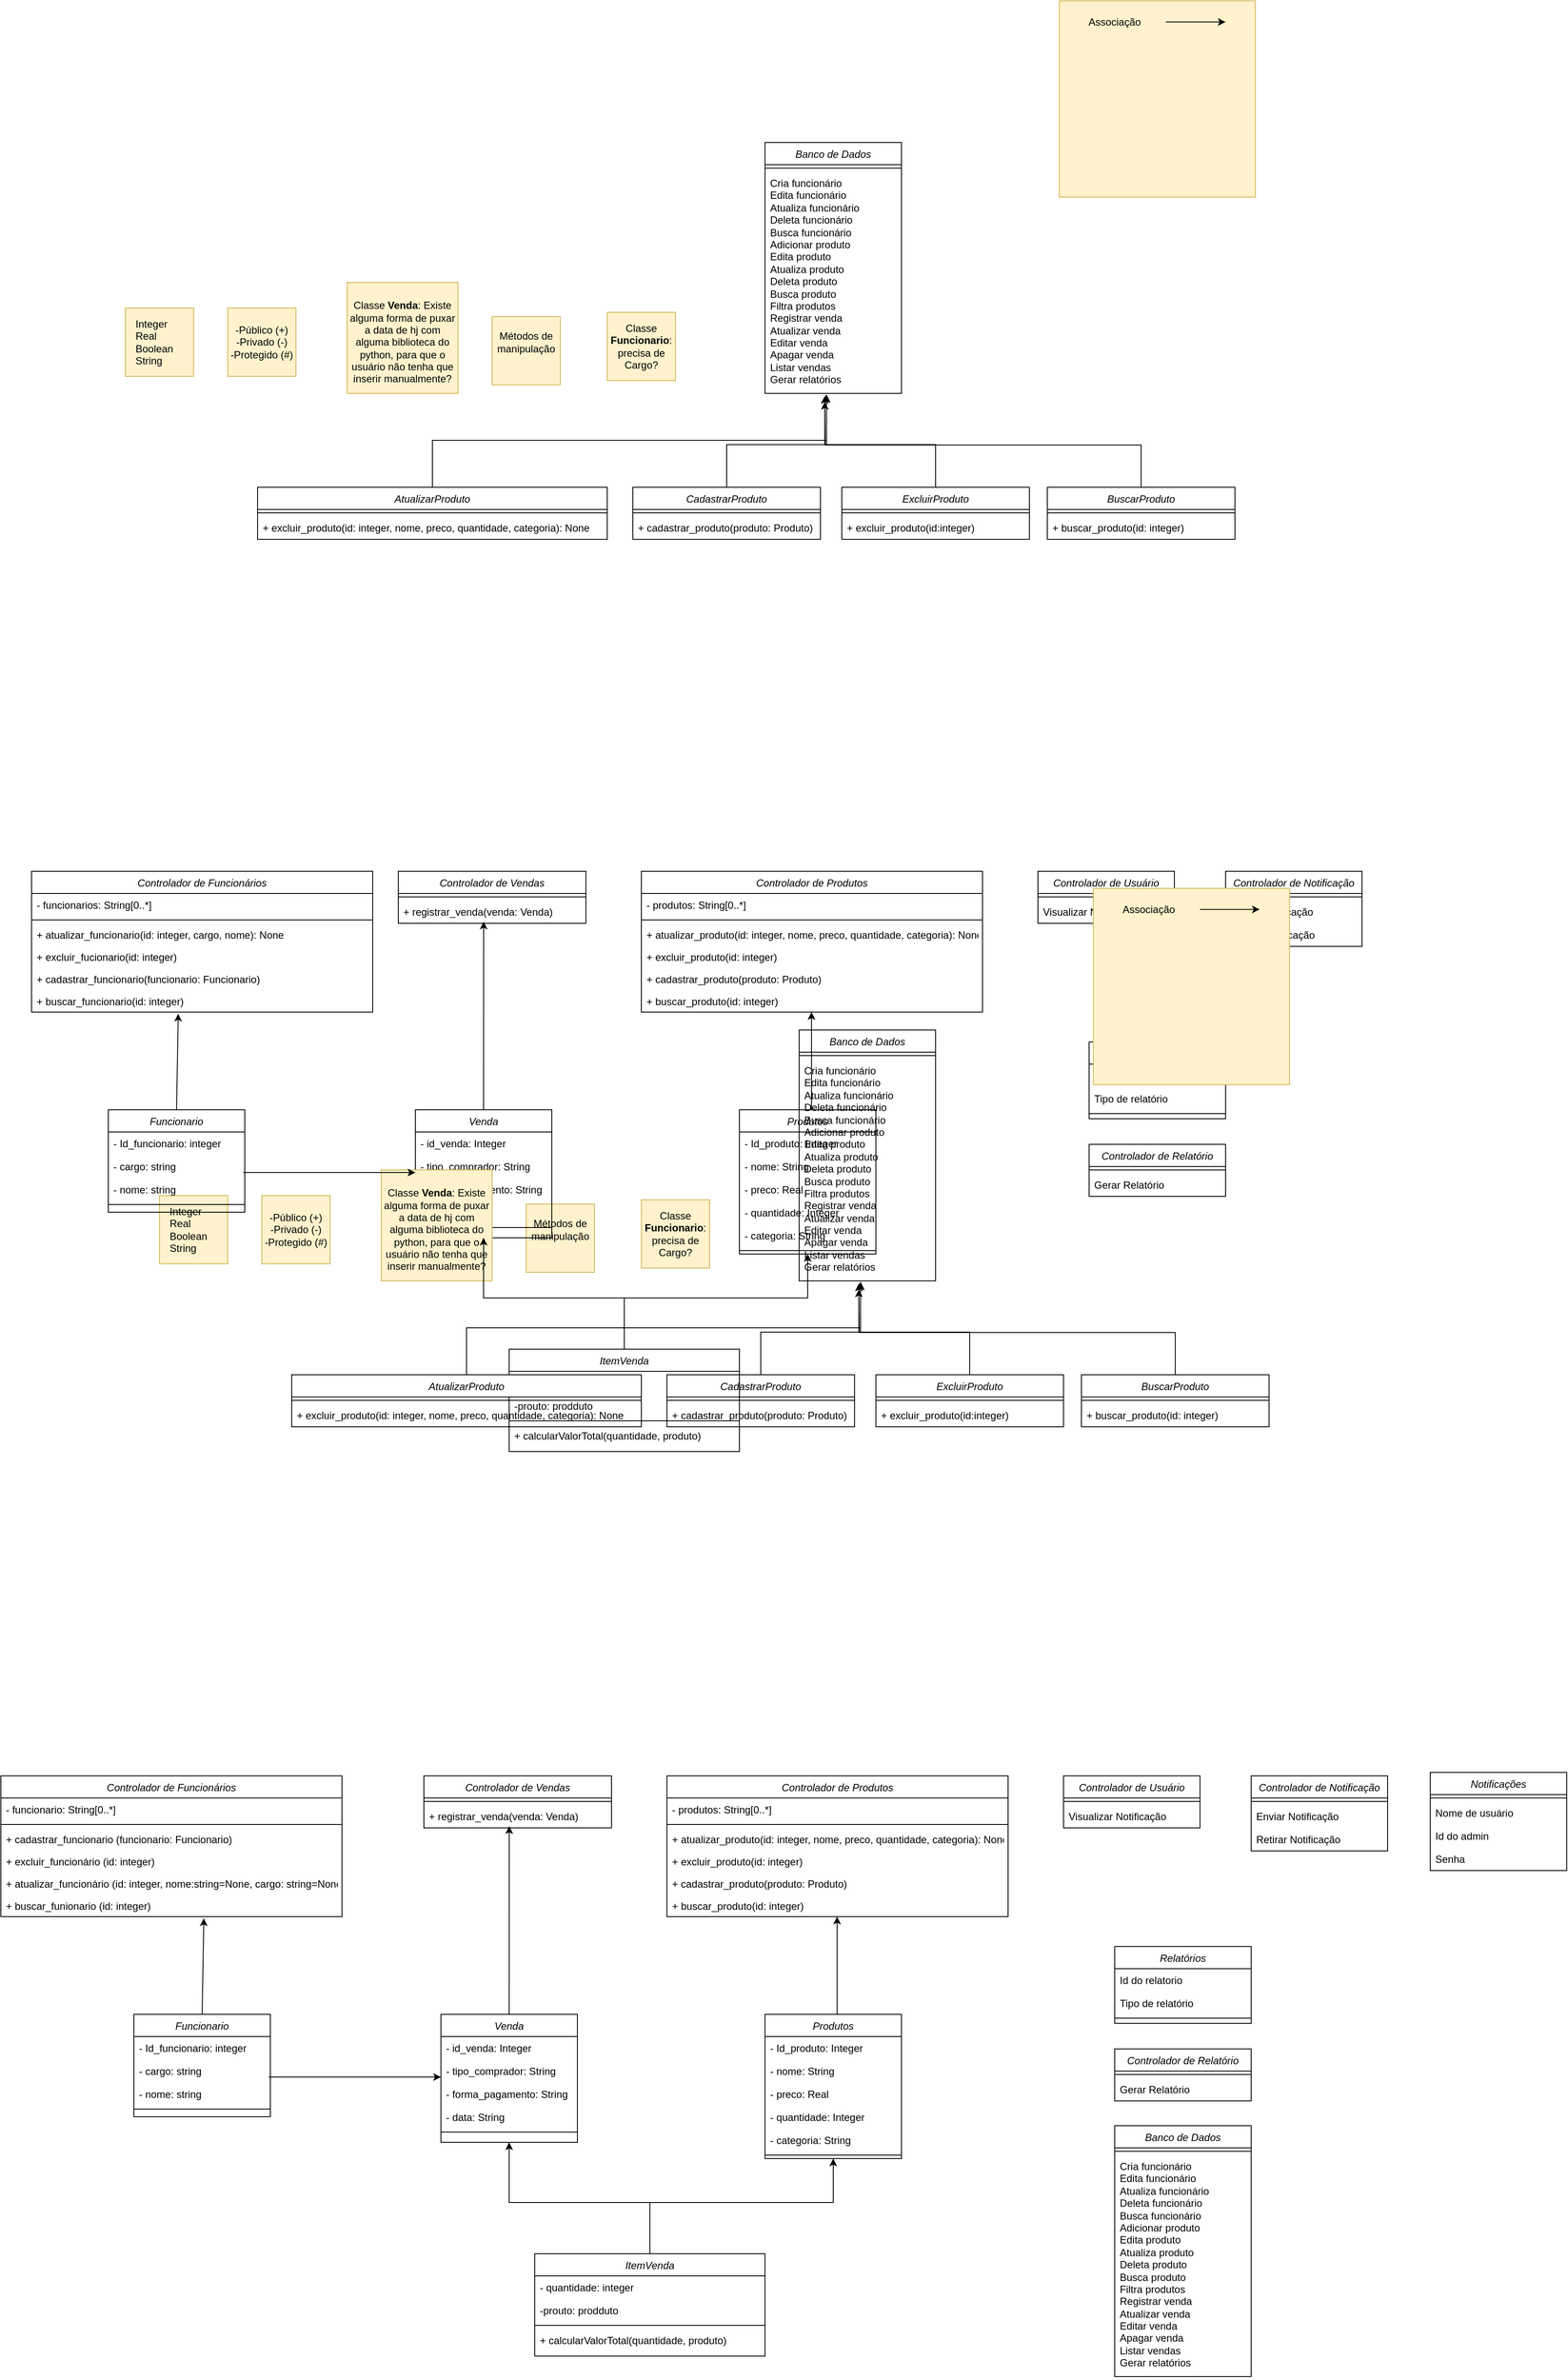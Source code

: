 <mxfile version="24.8.4">
  <diagram id="C5RBs43oDa-KdzZeNtuy" name="Page-1">
    <mxGraphModel dx="3585" dy="4288" grid="1" gridSize="10" guides="1" tooltips="1" connect="1" arrows="1" fold="1" page="1" pageScale="1" pageWidth="827" pageHeight="1169" math="0" shadow="0">
      <root>
        <mxCell id="WIyWlLk6GJQsqaUBKTNV-0" />
        <mxCell id="WIyWlLk6GJQsqaUBKTNV-1" parent="WIyWlLk6GJQsqaUBKTNV-0" />
        <mxCell id="_I3wtdHXXXUd3-tB5gvO-0" value="Controlador de Produtos" style="swimlane;fontStyle=2;align=center;verticalAlign=top;childLayout=stackLayout;horizontal=1;startSize=26;horizontalStack=0;resizeParent=1;resizeLast=0;collapsible=1;marginBottom=0;rounded=0;shadow=0;strokeWidth=1;" vertex="1" parent="WIyWlLk6GJQsqaUBKTNV-1">
          <mxGeometry x="795" y="160" width="400" height="165" as="geometry">
            <mxRectangle x="230" y="140" width="160" height="26" as="alternateBounds" />
          </mxGeometry>
        </mxCell>
        <mxCell id="_I3wtdHXXXUd3-tB5gvO-1" value="- produtos: String[0..*]" style="text;strokeColor=none;fillColor=none;align=left;verticalAlign=top;spacingLeft=4;spacingRight=4;overflow=hidden;rotatable=0;points=[[0,0.5],[1,0.5]];portConstraint=eastwest;" vertex="1" parent="_I3wtdHXXXUd3-tB5gvO-0">
          <mxGeometry y="26" width="400" height="27" as="geometry" />
        </mxCell>
        <mxCell id="_I3wtdHXXXUd3-tB5gvO-2" value="" style="line;html=1;strokeWidth=1;align=left;verticalAlign=middle;spacingTop=-1;spacingLeft=3;spacingRight=3;rotatable=0;labelPosition=right;points=[];portConstraint=eastwest;" vertex="1" parent="_I3wtdHXXXUd3-tB5gvO-0">
          <mxGeometry y="53" width="400" height="8" as="geometry" />
        </mxCell>
        <mxCell id="_I3wtdHXXXUd3-tB5gvO-3" value="+ atualizar_produto(id: integer, nome, preco, quantidade, categoria): None" style="text;align=left;verticalAlign=top;spacingLeft=4;spacingRight=4;overflow=hidden;rotatable=0;points=[[0,0.5],[1,0.5]];portConstraint=eastwest;rounded=0;shadow=0;html=0;" vertex="1" parent="_I3wtdHXXXUd3-tB5gvO-0">
          <mxGeometry y="61" width="400" height="26" as="geometry" />
        </mxCell>
        <mxCell id="_I3wtdHXXXUd3-tB5gvO-4" value="+ excluir_produto(id: integer)" style="text;align=left;verticalAlign=top;spacingLeft=4;spacingRight=4;overflow=hidden;rotatable=0;points=[[0,0.5],[1,0.5]];portConstraint=eastwest;rounded=0;shadow=0;html=0;" vertex="1" parent="_I3wtdHXXXUd3-tB5gvO-0">
          <mxGeometry y="87" width="400" height="26" as="geometry" />
        </mxCell>
        <mxCell id="_I3wtdHXXXUd3-tB5gvO-5" value="+ cadastrar_produto(produto: Produto)" style="text;align=left;verticalAlign=top;spacingLeft=4;spacingRight=4;overflow=hidden;rotatable=0;points=[[0,0.5],[1,0.5]];portConstraint=eastwest;" vertex="1" parent="_I3wtdHXXXUd3-tB5gvO-0">
          <mxGeometry y="113" width="400" height="26" as="geometry" />
        </mxCell>
        <mxCell id="_I3wtdHXXXUd3-tB5gvO-6" value="+ buscar_produto(id: integer) " style="text;align=left;verticalAlign=top;spacingLeft=4;spacingRight=4;overflow=hidden;rotatable=0;points=[[0,0.5],[1,0.5]];portConstraint=eastwest;" vertex="1" parent="_I3wtdHXXXUd3-tB5gvO-0">
          <mxGeometry y="139" width="400" height="26" as="geometry" />
        </mxCell>
        <mxCell id="_I3wtdHXXXUd3-tB5gvO-7" value="Controlador de Funcionários" style="swimlane;fontStyle=2;align=center;verticalAlign=top;childLayout=stackLayout;horizontal=1;startSize=26;horizontalStack=0;resizeParent=1;resizeLast=0;collapsible=1;marginBottom=0;rounded=0;shadow=0;strokeWidth=1;" vertex="1" parent="WIyWlLk6GJQsqaUBKTNV-1">
          <mxGeometry x="14" y="160" width="400" height="165" as="geometry">
            <mxRectangle x="230" y="140" width="160" height="26" as="alternateBounds" />
          </mxGeometry>
        </mxCell>
        <mxCell id="_I3wtdHXXXUd3-tB5gvO-8" value="- funcionario: String[0..*]" style="text;strokeColor=none;fillColor=none;align=left;verticalAlign=top;spacingLeft=4;spacingRight=4;overflow=hidden;rotatable=0;points=[[0,0.5],[1,0.5]];portConstraint=eastwest;" vertex="1" parent="_I3wtdHXXXUd3-tB5gvO-7">
          <mxGeometry y="26" width="400" height="27" as="geometry" />
        </mxCell>
        <mxCell id="_I3wtdHXXXUd3-tB5gvO-9" value="" style="line;html=1;strokeWidth=1;align=left;verticalAlign=middle;spacingTop=-1;spacingLeft=3;spacingRight=3;rotatable=0;labelPosition=right;points=[];portConstraint=eastwest;" vertex="1" parent="_I3wtdHXXXUd3-tB5gvO-7">
          <mxGeometry y="53" width="400" height="8" as="geometry" />
        </mxCell>
        <mxCell id="_I3wtdHXXXUd3-tB5gvO-10" value="+ cadastrar_funcionario (funcionario: Funcionario)" style="text;align=left;verticalAlign=top;spacingLeft=4;spacingRight=4;overflow=hidden;rotatable=0;points=[[0,0.5],[1,0.5]];portConstraint=eastwest;" vertex="1" parent="_I3wtdHXXXUd3-tB5gvO-7">
          <mxGeometry y="61" width="400" height="26" as="geometry" />
        </mxCell>
        <mxCell id="_I3wtdHXXXUd3-tB5gvO-11" value="+ excluir_funcionário (id: integer)" style="text;align=left;verticalAlign=top;spacingLeft=4;spacingRight=4;overflow=hidden;rotatable=0;points=[[0,0.5],[1,0.5]];portConstraint=eastwest;rounded=0;shadow=0;html=0;" vertex="1" parent="_I3wtdHXXXUd3-tB5gvO-7">
          <mxGeometry y="87" width="400" height="26" as="geometry" />
        </mxCell>
        <mxCell id="_I3wtdHXXXUd3-tB5gvO-12" value="+ atualizar_funcionário (id: integer, nome:string=None, cargo: string=None)" style="text;align=left;verticalAlign=top;spacingLeft=4;spacingRight=4;overflow=hidden;rotatable=0;points=[[0,0.5],[1,0.5]];portConstraint=eastwest;rounded=0;shadow=0;html=0;" vertex="1" parent="_I3wtdHXXXUd3-tB5gvO-7">
          <mxGeometry y="113" width="400" height="26" as="geometry" />
        </mxCell>
        <mxCell id="_I3wtdHXXXUd3-tB5gvO-13" value="+ buscar_funionario (id: integer)" style="text;align=left;verticalAlign=top;spacingLeft=4;spacingRight=4;overflow=hidden;rotatable=0;points=[[0,0.5],[1,0.5]];portConstraint=eastwest;rounded=0;shadow=0;html=0;" vertex="1" parent="_I3wtdHXXXUd3-tB5gvO-7">
          <mxGeometry y="139" width="400" height="26" as="geometry" />
        </mxCell>
        <mxCell id="_I3wtdHXXXUd3-tB5gvO-14" value="Controlador de Vendas" style="swimlane;fontStyle=2;align=center;verticalAlign=top;childLayout=stackLayout;horizontal=1;startSize=26;horizontalStack=0;resizeParent=1;resizeLast=0;collapsible=1;marginBottom=0;rounded=0;shadow=0;strokeWidth=1;" vertex="1" parent="WIyWlLk6GJQsqaUBKTNV-1">
          <mxGeometry x="510" y="160" width="220" height="61" as="geometry">
            <mxRectangle x="240" y="200" width="160" height="26" as="alternateBounds" />
          </mxGeometry>
        </mxCell>
        <mxCell id="_I3wtdHXXXUd3-tB5gvO-15" value="" style="line;html=1;strokeWidth=1;align=left;verticalAlign=middle;spacingTop=-1;spacingLeft=3;spacingRight=3;rotatable=0;labelPosition=right;points=[];portConstraint=eastwest;" vertex="1" parent="_I3wtdHXXXUd3-tB5gvO-14">
          <mxGeometry y="26" width="220" height="8" as="geometry" />
        </mxCell>
        <mxCell id="_I3wtdHXXXUd3-tB5gvO-16" value="+ registrar_venda(venda: Venda)" style="text;strokeColor=none;fillColor=none;align=left;verticalAlign=top;spacingLeft=4;spacingRight=4;overflow=hidden;rotatable=0;points=[[0,0.5],[1,0.5]];portConstraint=eastwest;" vertex="1" parent="_I3wtdHXXXUd3-tB5gvO-14">
          <mxGeometry y="34" width="220" height="27" as="geometry" />
        </mxCell>
        <mxCell id="_I3wtdHXXXUd3-tB5gvO-17" value="Controlador de Notificação" style="swimlane;fontStyle=2;align=center;verticalAlign=top;childLayout=stackLayout;horizontal=1;startSize=26;horizontalStack=0;resizeParent=1;resizeLast=0;collapsible=1;marginBottom=0;rounded=0;shadow=0;strokeWidth=1;" vertex="1" parent="WIyWlLk6GJQsqaUBKTNV-1">
          <mxGeometry x="1480" y="160" width="160" height="88" as="geometry">
            <mxRectangle x="240" y="200" width="160" height="26" as="alternateBounds" />
          </mxGeometry>
        </mxCell>
        <mxCell id="_I3wtdHXXXUd3-tB5gvO-18" value="" style="line;html=1;strokeWidth=1;align=left;verticalAlign=middle;spacingTop=-1;spacingLeft=3;spacingRight=3;rotatable=0;labelPosition=right;points=[];portConstraint=eastwest;" vertex="1" parent="_I3wtdHXXXUd3-tB5gvO-17">
          <mxGeometry y="26" width="160" height="8" as="geometry" />
        </mxCell>
        <mxCell id="_I3wtdHXXXUd3-tB5gvO-19" value="Enviar Notificação" style="text;strokeColor=none;fillColor=none;align=left;verticalAlign=top;spacingLeft=4;spacingRight=4;overflow=hidden;rotatable=0;points=[[0,0.5],[1,0.5]];portConstraint=eastwest;" vertex="1" parent="_I3wtdHXXXUd3-tB5gvO-17">
          <mxGeometry y="34" width="160" height="27" as="geometry" />
        </mxCell>
        <mxCell id="_I3wtdHXXXUd3-tB5gvO-20" value="Retirar Notificação" style="text;strokeColor=none;fillColor=none;align=left;verticalAlign=top;spacingLeft=4;spacingRight=4;overflow=hidden;rotatable=0;points=[[0,0.5],[1,0.5]];portConstraint=eastwest;" vertex="1" parent="_I3wtdHXXXUd3-tB5gvO-17">
          <mxGeometry y="61" width="160" height="27" as="geometry" />
        </mxCell>
        <mxCell id="_I3wtdHXXXUd3-tB5gvO-21" value="Controlador de Usuário" style="swimlane;fontStyle=2;align=center;verticalAlign=top;childLayout=stackLayout;horizontal=1;startSize=26;horizontalStack=0;resizeParent=1;resizeLast=0;collapsible=1;marginBottom=0;rounded=0;shadow=0;strokeWidth=1;" vertex="1" parent="WIyWlLk6GJQsqaUBKTNV-1">
          <mxGeometry x="1260" y="160" width="160" height="61" as="geometry">
            <mxRectangle x="240" y="200" width="160" height="26" as="alternateBounds" />
          </mxGeometry>
        </mxCell>
        <mxCell id="_I3wtdHXXXUd3-tB5gvO-22" value="" style="line;html=1;strokeWidth=1;align=left;verticalAlign=middle;spacingTop=-1;spacingLeft=3;spacingRight=3;rotatable=0;labelPosition=right;points=[];portConstraint=eastwest;" vertex="1" parent="_I3wtdHXXXUd3-tB5gvO-21">
          <mxGeometry y="26" width="160" height="8" as="geometry" />
        </mxCell>
        <mxCell id="_I3wtdHXXXUd3-tB5gvO-23" value="Visualizar Notificação" style="text;strokeColor=none;fillColor=none;align=left;verticalAlign=top;spacingLeft=4;spacingRight=4;overflow=hidden;rotatable=0;points=[[0,0.5],[1,0.5]];portConstraint=eastwest;" vertex="1" parent="_I3wtdHXXXUd3-tB5gvO-21">
          <mxGeometry y="34" width="160" height="27" as="geometry" />
        </mxCell>
        <mxCell id="_I3wtdHXXXUd3-tB5gvO-24" value="Controlador de Relatório" style="swimlane;fontStyle=2;align=center;verticalAlign=top;childLayout=stackLayout;horizontal=1;startSize=26;horizontalStack=0;resizeParent=1;resizeLast=0;collapsible=1;marginBottom=0;rounded=0;shadow=0;strokeWidth=1;" vertex="1" parent="WIyWlLk6GJQsqaUBKTNV-1">
          <mxGeometry x="1320" y="480" width="160" height="61" as="geometry">
            <mxRectangle x="230" y="140" width="160" height="26" as="alternateBounds" />
          </mxGeometry>
        </mxCell>
        <mxCell id="_I3wtdHXXXUd3-tB5gvO-25" value="" style="line;html=1;strokeWidth=1;align=left;verticalAlign=middle;spacingTop=-1;spacingLeft=3;spacingRight=3;rotatable=0;labelPosition=right;points=[];portConstraint=eastwest;" vertex="1" parent="_I3wtdHXXXUd3-tB5gvO-24">
          <mxGeometry y="26" width="160" height="8" as="geometry" />
        </mxCell>
        <mxCell id="_I3wtdHXXXUd3-tB5gvO-26" value="Gerar Relatório" style="text;strokeColor=none;fillColor=none;align=left;verticalAlign=top;spacingLeft=4;spacingRight=4;overflow=hidden;rotatable=0;points=[[0,0.5],[1,0.5]];portConstraint=eastwest;" vertex="1" parent="_I3wtdHXXXUd3-tB5gvO-24">
          <mxGeometry y="34" width="160" height="27" as="geometry" />
        </mxCell>
        <mxCell id="_I3wtdHXXXUd3-tB5gvO-27" value="Notificações" style="swimlane;fontStyle=2;align=center;verticalAlign=top;childLayout=stackLayout;horizontal=1;startSize=26;horizontalStack=0;resizeParent=1;resizeLast=0;collapsible=1;marginBottom=0;rounded=0;shadow=0;strokeWidth=1;" vertex="1" parent="WIyWlLk6GJQsqaUBKTNV-1">
          <mxGeometry x="1690" y="156" width="160" height="115" as="geometry">
            <mxRectangle x="240" y="200" width="160" height="26" as="alternateBounds" />
          </mxGeometry>
        </mxCell>
        <mxCell id="_I3wtdHXXXUd3-tB5gvO-28" value="" style="line;html=1;strokeWidth=1;align=left;verticalAlign=middle;spacingTop=-1;spacingLeft=3;spacingRight=3;rotatable=0;labelPosition=right;points=[];portConstraint=eastwest;" vertex="1" parent="_I3wtdHXXXUd3-tB5gvO-27">
          <mxGeometry y="26" width="160" height="8" as="geometry" />
        </mxCell>
        <mxCell id="_I3wtdHXXXUd3-tB5gvO-29" value="Nome de usuário" style="text;strokeColor=none;fillColor=none;align=left;verticalAlign=top;spacingLeft=4;spacingRight=4;overflow=hidden;rotatable=0;points=[[0,0.5],[1,0.5]];portConstraint=eastwest;" vertex="1" parent="_I3wtdHXXXUd3-tB5gvO-27">
          <mxGeometry y="34" width="160" height="27" as="geometry" />
        </mxCell>
        <mxCell id="_I3wtdHXXXUd3-tB5gvO-30" value="Id do admin" style="text;strokeColor=none;fillColor=none;align=left;verticalAlign=top;spacingLeft=4;spacingRight=4;overflow=hidden;rotatable=0;points=[[0,0.5],[1,0.5]];portConstraint=eastwest;" vertex="1" parent="_I3wtdHXXXUd3-tB5gvO-27">
          <mxGeometry y="61" width="160" height="27" as="geometry" />
        </mxCell>
        <mxCell id="_I3wtdHXXXUd3-tB5gvO-31" value="Senha" style="text;strokeColor=none;fillColor=none;align=left;verticalAlign=top;spacingLeft=4;spacingRight=4;overflow=hidden;rotatable=0;points=[[0,0.5],[1,0.5]];portConstraint=eastwest;" vertex="1" parent="_I3wtdHXXXUd3-tB5gvO-27">
          <mxGeometry y="88" width="160" height="27" as="geometry" />
        </mxCell>
        <mxCell id="_I3wtdHXXXUd3-tB5gvO-32" value="Venda" style="swimlane;fontStyle=2;align=center;verticalAlign=top;childLayout=stackLayout;horizontal=1;startSize=26;horizontalStack=0;resizeParent=1;resizeLast=0;collapsible=1;marginBottom=0;rounded=0;shadow=0;strokeWidth=1;" vertex="1" parent="WIyWlLk6GJQsqaUBKTNV-1">
          <mxGeometry x="530" y="439.5" width="160" height="150" as="geometry">
            <mxRectangle x="230" y="140" width="160" height="26" as="alternateBounds" />
          </mxGeometry>
        </mxCell>
        <mxCell id="_I3wtdHXXXUd3-tB5gvO-33" value="- id_venda: Integer" style="text;strokeColor=none;fillColor=none;align=left;verticalAlign=top;spacingLeft=4;spacingRight=4;overflow=hidden;rotatable=0;points=[[0,0.5],[1,0.5]];portConstraint=eastwest;" vertex="1" parent="_I3wtdHXXXUd3-tB5gvO-32">
          <mxGeometry y="26" width="160" height="27" as="geometry" />
        </mxCell>
        <mxCell id="_I3wtdHXXXUd3-tB5gvO-34" value="- tipo_comprador: String" style="text;strokeColor=none;fillColor=none;align=left;verticalAlign=top;spacingLeft=4;spacingRight=4;overflow=hidden;rotatable=0;points=[[0,0.5],[1,0.5]];portConstraint=eastwest;" vertex="1" parent="_I3wtdHXXXUd3-tB5gvO-32">
          <mxGeometry y="53" width="160" height="27" as="geometry" />
        </mxCell>
        <mxCell id="_I3wtdHXXXUd3-tB5gvO-35" value="- forma_pagamento: String" style="text;strokeColor=none;fillColor=none;align=left;verticalAlign=top;spacingLeft=4;spacingRight=4;overflow=hidden;rotatable=0;points=[[0,0.5],[1,0.5]];portConstraint=eastwest;" vertex="1" parent="_I3wtdHXXXUd3-tB5gvO-32">
          <mxGeometry y="80" width="160" height="27" as="geometry" />
        </mxCell>
        <mxCell id="_I3wtdHXXXUd3-tB5gvO-36" value="- data: String" style="text;strokeColor=none;fillColor=none;align=left;verticalAlign=top;spacingLeft=4;spacingRight=4;overflow=hidden;rotatable=0;points=[[0,0.5],[1,0.5]];portConstraint=eastwest;" vertex="1" parent="_I3wtdHXXXUd3-tB5gvO-32">
          <mxGeometry y="107" width="160" height="27" as="geometry" />
        </mxCell>
        <mxCell id="_I3wtdHXXXUd3-tB5gvO-37" value="" style="line;html=1;strokeWidth=1;align=left;verticalAlign=middle;spacingTop=-1;spacingLeft=3;spacingRight=3;rotatable=0;labelPosition=right;points=[];portConstraint=eastwest;" vertex="1" parent="_I3wtdHXXXUd3-tB5gvO-32">
          <mxGeometry y="134" width="160" height="8" as="geometry" />
        </mxCell>
        <mxCell id="_I3wtdHXXXUd3-tB5gvO-38" value="Produtos" style="swimlane;fontStyle=2;align=center;verticalAlign=top;childLayout=stackLayout;horizontal=1;startSize=26;horizontalStack=0;resizeParent=1;resizeLast=0;collapsible=1;marginBottom=0;rounded=0;shadow=0;strokeWidth=1;" vertex="1" parent="WIyWlLk6GJQsqaUBKTNV-1">
          <mxGeometry x="910" y="439.5" width="160" height="169" as="geometry">
            <mxRectangle x="230" y="140" width="160" height="26" as="alternateBounds" />
          </mxGeometry>
        </mxCell>
        <mxCell id="_I3wtdHXXXUd3-tB5gvO-39" value="- Id_produto: Integer" style="text;strokeColor=none;fillColor=none;align=left;verticalAlign=top;spacingLeft=4;spacingRight=4;overflow=hidden;rotatable=0;points=[[0,0.5],[1,0.5]];portConstraint=eastwest;" vertex="1" parent="_I3wtdHXXXUd3-tB5gvO-38">
          <mxGeometry y="26" width="160" height="27" as="geometry" />
        </mxCell>
        <mxCell id="_I3wtdHXXXUd3-tB5gvO-40" value="- nome: String" style="text;strokeColor=none;fillColor=none;align=left;verticalAlign=top;spacingLeft=4;spacingRight=4;overflow=hidden;rotatable=0;points=[[0,0.5],[1,0.5]];portConstraint=eastwest;" vertex="1" parent="_I3wtdHXXXUd3-tB5gvO-38">
          <mxGeometry y="53" width="160" height="27" as="geometry" />
        </mxCell>
        <mxCell id="_I3wtdHXXXUd3-tB5gvO-41" value="- preco: Real" style="text;strokeColor=none;fillColor=none;align=left;verticalAlign=top;spacingLeft=4;spacingRight=4;overflow=hidden;rotatable=0;points=[[0,0.5],[1,0.5]];portConstraint=eastwest;" vertex="1" parent="_I3wtdHXXXUd3-tB5gvO-38">
          <mxGeometry y="80" width="160" height="27" as="geometry" />
        </mxCell>
        <mxCell id="_I3wtdHXXXUd3-tB5gvO-42" value="- quantidade: Integer" style="text;strokeColor=none;fillColor=none;align=left;verticalAlign=top;spacingLeft=4;spacingRight=4;overflow=hidden;rotatable=0;points=[[0,0.5],[1,0.5]];portConstraint=eastwest;" vertex="1" parent="_I3wtdHXXXUd3-tB5gvO-38">
          <mxGeometry y="107" width="160" height="27" as="geometry" />
        </mxCell>
        <mxCell id="_I3wtdHXXXUd3-tB5gvO-43" value="- categoria: String" style="text;strokeColor=none;fillColor=none;align=left;verticalAlign=top;spacingLeft=4;spacingRight=4;overflow=hidden;rotatable=0;points=[[0,0.5],[1,0.5]];portConstraint=eastwest;" vertex="1" parent="_I3wtdHXXXUd3-tB5gvO-38">
          <mxGeometry y="134" width="160" height="27" as="geometry" />
        </mxCell>
        <mxCell id="_I3wtdHXXXUd3-tB5gvO-44" value="" style="line;html=1;strokeWidth=1;align=left;verticalAlign=middle;spacingTop=-1;spacingLeft=3;spacingRight=3;rotatable=0;labelPosition=right;points=[];portConstraint=eastwest;" vertex="1" parent="_I3wtdHXXXUd3-tB5gvO-38">
          <mxGeometry y="161" width="160" height="8" as="geometry" />
        </mxCell>
        <mxCell id="_I3wtdHXXXUd3-tB5gvO-45" value="Funcionario" style="swimlane;fontStyle=2;align=center;verticalAlign=top;childLayout=stackLayout;horizontal=1;startSize=26;horizontalStack=0;resizeParent=1;resizeLast=0;collapsible=1;marginBottom=0;rounded=0;shadow=0;strokeWidth=1;" vertex="1" parent="WIyWlLk6GJQsqaUBKTNV-1">
          <mxGeometry x="170" y="439.5" width="160" height="120" as="geometry">
            <mxRectangle x="230" y="140" width="160" height="26" as="alternateBounds" />
          </mxGeometry>
        </mxCell>
        <mxCell id="_I3wtdHXXXUd3-tB5gvO-46" value="- Id_funcionario: integer" style="text;strokeColor=none;fillColor=none;align=left;verticalAlign=top;spacingLeft=4;spacingRight=4;overflow=hidden;rotatable=0;points=[[0,0.5],[1,0.5]];portConstraint=eastwest;" vertex="1" parent="_I3wtdHXXXUd3-tB5gvO-45">
          <mxGeometry y="26" width="160" height="27" as="geometry" />
        </mxCell>
        <mxCell id="_I3wtdHXXXUd3-tB5gvO-47" value="- cargo: string" style="text;strokeColor=none;fillColor=none;align=left;verticalAlign=top;spacingLeft=4;spacingRight=4;overflow=hidden;rotatable=0;points=[[0,0.5],[1,0.5]];portConstraint=eastwest;" vertex="1" parent="_I3wtdHXXXUd3-tB5gvO-45">
          <mxGeometry y="53" width="160" height="27" as="geometry" />
        </mxCell>
        <mxCell id="_I3wtdHXXXUd3-tB5gvO-48" value="- nome: string" style="text;strokeColor=none;fillColor=none;align=left;verticalAlign=top;spacingLeft=4;spacingRight=4;overflow=hidden;rotatable=0;points=[[0,0.5],[1,0.5]];portConstraint=eastwest;" vertex="1" parent="_I3wtdHXXXUd3-tB5gvO-45">
          <mxGeometry y="80" width="160" height="27" as="geometry" />
        </mxCell>
        <mxCell id="_I3wtdHXXXUd3-tB5gvO-49" value="" style="line;html=1;strokeWidth=1;align=left;verticalAlign=middle;spacingTop=-1;spacingLeft=3;spacingRight=3;rotatable=0;labelPosition=right;points=[];portConstraint=eastwest;" vertex="1" parent="_I3wtdHXXXUd3-tB5gvO-45">
          <mxGeometry y="107" width="160" height="8" as="geometry" />
        </mxCell>
        <mxCell id="_I3wtdHXXXUd3-tB5gvO-52" value="Relatórios" style="swimlane;fontStyle=2;align=center;verticalAlign=top;childLayout=stackLayout;horizontal=1;startSize=26;horizontalStack=0;resizeParent=1;resizeLast=0;collapsible=1;marginBottom=0;rounded=0;shadow=0;strokeWidth=1;" vertex="1" parent="WIyWlLk6GJQsqaUBKTNV-1">
          <mxGeometry x="1320" y="360" width="160" height="90" as="geometry">
            <mxRectangle x="230" y="140" width="160" height="26" as="alternateBounds" />
          </mxGeometry>
        </mxCell>
        <mxCell id="_I3wtdHXXXUd3-tB5gvO-53" value="Id do relatorio" style="text;strokeColor=none;fillColor=none;align=left;verticalAlign=top;spacingLeft=4;spacingRight=4;overflow=hidden;rotatable=0;points=[[0,0.5],[1,0.5]];portConstraint=eastwest;" vertex="1" parent="_I3wtdHXXXUd3-tB5gvO-52">
          <mxGeometry y="26" width="160" height="27" as="geometry" />
        </mxCell>
        <mxCell id="_I3wtdHXXXUd3-tB5gvO-54" value="Tipo de relatório" style="text;strokeColor=none;fillColor=none;align=left;verticalAlign=top;spacingLeft=4;spacingRight=4;overflow=hidden;rotatable=0;points=[[0,0.5],[1,0.5]];portConstraint=eastwest;" vertex="1" parent="_I3wtdHXXXUd3-tB5gvO-52">
          <mxGeometry y="53" width="160" height="27" as="geometry" />
        </mxCell>
        <mxCell id="_I3wtdHXXXUd3-tB5gvO-55" value="" style="line;html=1;strokeWidth=1;align=left;verticalAlign=middle;spacingTop=-1;spacingLeft=3;spacingRight=3;rotatable=0;labelPosition=right;points=[];portConstraint=eastwest;" vertex="1" parent="_I3wtdHXXXUd3-tB5gvO-52">
          <mxGeometry y="80" width="160" height="8" as="geometry" />
        </mxCell>
        <mxCell id="_I3wtdHXXXUd3-tB5gvO-50" value="" style="whiteSpace=wrap;html=1;aspect=fixed;fillColor=#fff2cc;strokeColor=#d6b656;" vertex="1" parent="WIyWlLk6GJQsqaUBKTNV-1">
          <mxGeometry x="160" y="-1560" width="80" height="80" as="geometry" />
        </mxCell>
        <mxCell id="_I3wtdHXXXUd3-tB5gvO-56" value="Banco de Dados" style="swimlane;fontStyle=2;align=center;verticalAlign=top;childLayout=stackLayout;horizontal=1;startSize=26;horizontalStack=0;resizeParent=1;resizeLast=0;collapsible=1;marginBottom=0;rounded=0;shadow=0;strokeWidth=1;" vertex="1" parent="WIyWlLk6GJQsqaUBKTNV-1">
          <mxGeometry x="1320" y="570" width="160" height="294" as="geometry">
            <mxRectangle x="230" y="140" width="160" height="26" as="alternateBounds" />
          </mxGeometry>
        </mxCell>
        <mxCell id="_I3wtdHXXXUd3-tB5gvO-57" value="" style="line;html=1;strokeWidth=1;align=left;verticalAlign=middle;spacingTop=-1;spacingLeft=3;spacingRight=3;rotatable=0;labelPosition=right;points=[];portConstraint=eastwest;" vertex="1" parent="_I3wtdHXXXUd3-tB5gvO-56">
          <mxGeometry y="26" width="160" height="8" as="geometry" />
        </mxCell>
        <mxCell id="_I3wtdHXXXUd3-tB5gvO-58" value="Cria funcionário&lt;div&gt;Edita funcionário&lt;/div&gt;&lt;div&gt;Atualiza funcionário&lt;/div&gt;&lt;div&gt;Deleta funcionário&lt;/div&gt;&lt;div&gt;Busca funcionário&lt;/div&gt;&lt;div&gt;Adicionar produto&lt;/div&gt;&lt;div&gt;Edita produto&lt;/div&gt;&lt;div&gt;Atualiza produto&lt;/div&gt;&lt;div&gt;Deleta produto&lt;/div&gt;&lt;div&gt;Busca produto&lt;/div&gt;&lt;div&gt;Filtra produtos&lt;/div&gt;&lt;div&gt;Registrar venda&lt;/div&gt;&lt;div&gt;Atualizar venda&lt;/div&gt;&lt;div&gt;Editar venda&lt;/div&gt;&lt;div&gt;Apagar venda&lt;/div&gt;&lt;div&gt;Listar vendas&lt;/div&gt;&lt;div&gt;Gerar relatórios&lt;/div&gt;" style="text;strokeColor=none;fillColor=none;align=left;verticalAlign=top;spacingLeft=4;spacingRight=4;overflow=hidden;rotatable=0;points=[[0,0.5],[1,0.5]];portConstraint=eastwest;whiteSpace=wrap;html=1;" vertex="1" parent="_I3wtdHXXXUd3-tB5gvO-56">
          <mxGeometry y="34" width="160" height="260" as="geometry" />
        </mxCell>
        <mxCell id="_I3wtdHXXXUd3-tB5gvO-51" value="Integer&lt;div&gt;Real&lt;/div&gt;&lt;div&gt;Boolean&lt;/div&gt;&lt;div&gt;String&lt;/div&gt;" style="text;html=1;align=left;verticalAlign=middle;whiteSpace=wrap;rounded=0;" vertex="1" parent="WIyWlLk6GJQsqaUBKTNV-1">
          <mxGeometry x="170" y="-1550" width="60" height="60" as="geometry" />
        </mxCell>
        <mxCell id="_I3wtdHXXXUd3-tB5gvO-65" style="edgeStyle=orthogonalEdgeStyle;rounded=0;orthogonalLoop=1;jettySize=auto;html=1;entryX=0.5;entryY=1;entryDx=0;entryDy=0;" edge="1" parent="WIyWlLk6GJQsqaUBKTNV-1" source="_I3wtdHXXXUd3-tB5gvO-67" target="_I3wtdHXXXUd3-tB5gvO-32">
          <mxGeometry relative="1" as="geometry">
            <Array as="points">
              <mxPoint x="775" y="660" />
              <mxPoint x="610" y="660" />
            </Array>
          </mxGeometry>
        </mxCell>
        <mxCell id="_I3wtdHXXXUd3-tB5gvO-59" value="" style="whiteSpace=wrap;html=1;aspect=fixed;fillColor=#fff2cc;strokeColor=#d6b656;" vertex="1" parent="WIyWlLk6GJQsqaUBKTNV-1">
          <mxGeometry x="590" y="-1550" width="80" height="80" as="geometry" />
        </mxCell>
        <mxCell id="_I3wtdHXXXUd3-tB5gvO-66" style="edgeStyle=orthogonalEdgeStyle;rounded=0;orthogonalLoop=1;jettySize=auto;html=1;entryX=0.5;entryY=1;entryDx=0;entryDy=0;" edge="1" parent="WIyWlLk6GJQsqaUBKTNV-1" source="_I3wtdHXXXUd3-tB5gvO-67" target="_I3wtdHXXXUd3-tB5gvO-38">
          <mxGeometry relative="1" as="geometry">
            <mxPoint x="990" y="630" as="targetPoint" />
            <Array as="points">
              <mxPoint x="775" y="660" />
              <mxPoint x="990" y="660" />
            </Array>
          </mxGeometry>
        </mxCell>
        <mxCell id="_I3wtdHXXXUd3-tB5gvO-60" value="Métodos de manipulação" style="text;html=1;align=center;verticalAlign=middle;whiteSpace=wrap;rounded=0;" vertex="1" parent="WIyWlLk6GJQsqaUBKTNV-1">
          <mxGeometry x="600" y="-1535" width="60" height="30" as="geometry" />
        </mxCell>
        <mxCell id="_I3wtdHXXXUd3-tB5gvO-67" value="ItemVenda" style="swimlane;fontStyle=2;align=center;verticalAlign=top;childLayout=stackLayout;horizontal=1;startSize=26;horizontalStack=0;resizeParent=1;resizeLast=0;collapsible=1;marginBottom=0;rounded=0;shadow=0;strokeWidth=1;" vertex="1" parent="WIyWlLk6GJQsqaUBKTNV-1">
          <mxGeometry x="640" y="720" width="270" height="120" as="geometry">
            <mxRectangle x="230" y="140" width="160" height="26" as="alternateBounds" />
          </mxGeometry>
        </mxCell>
        <mxCell id="_I3wtdHXXXUd3-tB5gvO-68" value="- quantidade: integer" style="text;strokeColor=none;fillColor=none;align=left;verticalAlign=top;spacingLeft=4;spacingRight=4;overflow=hidden;rotatable=0;points=[[0,0.5],[1,0.5]];portConstraint=eastwest;" vertex="1" parent="_I3wtdHXXXUd3-tB5gvO-67">
          <mxGeometry y="26" width="270" height="27" as="geometry" />
        </mxCell>
        <mxCell id="_I3wtdHXXXUd3-tB5gvO-69" value="-prouto: prodduto" style="text;strokeColor=none;fillColor=none;align=left;verticalAlign=top;spacingLeft=4;spacingRight=4;overflow=hidden;rotatable=0;points=[[0,0.5],[1,0.5]];portConstraint=eastwest;" vertex="1" parent="_I3wtdHXXXUd3-tB5gvO-67">
          <mxGeometry y="53" width="270" height="27" as="geometry" />
        </mxCell>
        <mxCell id="_I3wtdHXXXUd3-tB5gvO-70" value="" style="line;html=1;strokeWidth=1;align=left;verticalAlign=middle;spacingTop=-1;spacingLeft=3;spacingRight=3;rotatable=0;labelPosition=right;points=[];portConstraint=eastwest;" vertex="1" parent="_I3wtdHXXXUd3-tB5gvO-67">
          <mxGeometry y="80" width="270" height="8" as="geometry" />
        </mxCell>
        <mxCell id="_I3wtdHXXXUd3-tB5gvO-71" value="+ calcularValorTotal(quantidade, produto)" style="text;strokeColor=none;fillColor=none;align=left;verticalAlign=top;spacingLeft=4;spacingRight=4;overflow=hidden;rotatable=0;points=[[0,0.5],[1,0.5]];portConstraint=eastwest;" vertex="1" parent="_I3wtdHXXXUd3-tB5gvO-67">
          <mxGeometry y="88" width="270" height="27" as="geometry" />
        </mxCell>
        <mxCell id="_I3wtdHXXXUd3-tB5gvO-61" value="" style="whiteSpace=wrap;html=1;aspect=fixed;fillColor=#fff2cc;strokeColor=#d6b656;" vertex="1" parent="WIyWlLk6GJQsqaUBKTNV-1">
          <mxGeometry x="280" y="-1560" width="80" height="80" as="geometry" />
        </mxCell>
        <mxCell id="_I3wtdHXXXUd3-tB5gvO-74" style="edgeStyle=orthogonalEdgeStyle;rounded=0;orthogonalLoop=1;jettySize=auto;html=1;entryX=0.5;entryY=1;entryDx=0;entryDy=0;exitX=0.5;exitY=0;exitDx=0;exitDy=0;" edge="1" parent="WIyWlLk6GJQsqaUBKTNV-1" source="_I3wtdHXXXUd3-tB5gvO-38">
          <mxGeometry relative="1" as="geometry">
            <mxPoint x="995" y="430" as="sourcePoint" />
            <mxPoint x="994.5" y="325" as="targetPoint" />
            <Array as="points">
              <mxPoint x="995" y="440" />
            </Array>
          </mxGeometry>
        </mxCell>
        <mxCell id="_I3wtdHXXXUd3-tB5gvO-72" value="" style="whiteSpace=wrap;html=1;aspect=fixed;fillColor=#fff2cc;strokeColor=#d6b656;" vertex="1" parent="WIyWlLk6GJQsqaUBKTNV-1">
          <mxGeometry x="420" y="-1590" width="130" height="130" as="geometry" />
        </mxCell>
        <mxCell id="_I3wtdHXXXUd3-tB5gvO-62" value="-Público (+)&lt;br&gt;-Privado (-)&lt;br&gt;-Protegido (#)" style="text;html=1;align=center;verticalAlign=middle;whiteSpace=wrap;rounded=0;" vertex="1" parent="WIyWlLk6GJQsqaUBKTNV-1">
          <mxGeometry x="280" y="-1560" width="80" height="80" as="geometry" />
        </mxCell>
        <mxCell id="_I3wtdHXXXUd3-tB5gvO-75" value="" style="endArrow=classic;html=1;rounded=0;entryX=0.455;entryY=0.926;entryDx=0;entryDy=0;entryPerimeter=0;exitX=0.5;exitY=0;exitDx=0;exitDy=0;" edge="1" parent="WIyWlLk6GJQsqaUBKTNV-1" source="_I3wtdHXXXUd3-tB5gvO-32" target="_I3wtdHXXXUd3-tB5gvO-16">
          <mxGeometry width="50" height="50" relative="1" as="geometry">
            <mxPoint x="580" y="360" as="sourcePoint" />
            <mxPoint x="630" y="310" as="targetPoint" />
          </mxGeometry>
        </mxCell>
        <mxCell id="_I3wtdHXXXUd3-tB5gvO-73" value="Classe &lt;b&gt;Venda&lt;/b&gt;: Existe alguma forma de puxar a data de hj com alguma biblioteca do python, para que o usuário não tenha que inserir manualmente?" style="text;html=1;align=center;verticalAlign=middle;whiteSpace=wrap;rounded=0;" vertex="1" parent="WIyWlLk6GJQsqaUBKTNV-1">
          <mxGeometry x="420" y="-1585" width="130" height="130" as="geometry" />
        </mxCell>
        <mxCell id="_I3wtdHXXXUd3-tB5gvO-63" value="" style="whiteSpace=wrap;html=1;aspect=fixed;fillColor=#fff2cc;strokeColor=#d6b656;" vertex="1" parent="WIyWlLk6GJQsqaUBKTNV-1">
          <mxGeometry x="725" y="-1555" width="80" height="80" as="geometry" />
        </mxCell>
        <mxCell id="_I3wtdHXXXUd3-tB5gvO-76" value="" style="endArrow=classic;html=1;rounded=0;entryX=0.595;entryY=1.077;entryDx=0;entryDy=0;entryPerimeter=0;" edge="1" parent="WIyWlLk6GJQsqaUBKTNV-1" target="_I3wtdHXXXUd3-tB5gvO-13">
          <mxGeometry width="50" height="50" relative="1" as="geometry">
            <mxPoint x="250" y="440" as="sourcePoint" />
            <mxPoint x="300" y="390" as="targetPoint" />
          </mxGeometry>
        </mxCell>
        <mxCell id="_I3wtdHXXXUd3-tB5gvO-64" value="Classe &lt;b&gt;Funcionario&lt;/b&gt;: precisa de Cargo?" style="text;html=1;align=center;verticalAlign=middle;whiteSpace=wrap;rounded=0;" vertex="1" parent="WIyWlLk6GJQsqaUBKTNV-1">
          <mxGeometry x="735" y="-1530" width="60" height="30" as="geometry" />
        </mxCell>
        <mxCell id="_I3wtdHXXXUd3-tB5gvO-77" value="" style="endArrow=classic;html=1;rounded=0;exitX=0.988;exitY=0.759;exitDx=0;exitDy=0;exitPerimeter=0;entryX=0;entryY=0.759;entryDx=0;entryDy=0;entryPerimeter=0;" edge="1" parent="WIyWlLk6GJQsqaUBKTNV-1" source="_I3wtdHXXXUd3-tB5gvO-47" target="_I3wtdHXXXUd3-tB5gvO-34">
          <mxGeometry width="50" height="50" relative="1" as="geometry">
            <mxPoint x="410" y="540" as="sourcePoint" />
            <mxPoint x="460" y="490" as="targetPoint" />
          </mxGeometry>
        </mxCell>
        <mxCell id="_I3wtdHXXXUd3-tB5gvO-85" value="&amp;nbsp;" style="text;html=1;align=center;verticalAlign=middle;resizable=0;points=[];autosize=1;strokeColor=none;fillColor=none;" vertex="1" parent="WIyWlLk6GJQsqaUBKTNV-1">
          <mxGeometry x="1225" y="608" width="30" height="30" as="geometry" />
        </mxCell>
        <mxCell id="_I3wtdHXXXUd3-tB5gvO-78" value="Controlador de Produtos" style="swimlane;fontStyle=2;align=center;verticalAlign=top;childLayout=stackLayout;horizontal=1;startSize=26;horizontalStack=0;resizeParent=1;resizeLast=0;collapsible=1;marginBottom=0;rounded=0;shadow=0;strokeWidth=1;" vertex="1" parent="WIyWlLk6GJQsqaUBKTNV-1">
          <mxGeometry x="765" y="-900" width="400" height="165" as="geometry">
            <mxRectangle x="230" y="140" width="160" height="26" as="alternateBounds" />
          </mxGeometry>
        </mxCell>
        <mxCell id="_I3wtdHXXXUd3-tB5gvO-79" value="- produtos: String[0..*]" style="text;strokeColor=none;fillColor=none;align=left;verticalAlign=top;spacingLeft=4;spacingRight=4;overflow=hidden;rotatable=0;points=[[0,0.5],[1,0.5]];portConstraint=eastwest;" vertex="1" parent="_I3wtdHXXXUd3-tB5gvO-78">
          <mxGeometry y="26" width="400" height="27" as="geometry" />
        </mxCell>
        <mxCell id="_I3wtdHXXXUd3-tB5gvO-80" value="" style="line;html=1;strokeWidth=1;align=left;verticalAlign=middle;spacingTop=-1;spacingLeft=3;spacingRight=3;rotatable=0;labelPosition=right;points=[];portConstraint=eastwest;" vertex="1" parent="_I3wtdHXXXUd3-tB5gvO-78">
          <mxGeometry y="53" width="400" height="8" as="geometry" />
        </mxCell>
        <mxCell id="_I3wtdHXXXUd3-tB5gvO-81" value="+ atualizar_produto(id: integer, nome, preco, quantidade, categoria): None" style="text;align=left;verticalAlign=top;spacingLeft=4;spacingRight=4;overflow=hidden;rotatable=0;points=[[0,0.5],[1,0.5]];portConstraint=eastwest;rounded=0;shadow=0;html=0;" vertex="1" parent="_I3wtdHXXXUd3-tB5gvO-78">
          <mxGeometry y="61" width="400" height="26" as="geometry" />
        </mxCell>
        <mxCell id="_I3wtdHXXXUd3-tB5gvO-82" value="+ excluir_produto(id: integer)" style="text;align=left;verticalAlign=top;spacingLeft=4;spacingRight=4;overflow=hidden;rotatable=0;points=[[0,0.5],[1,0.5]];portConstraint=eastwest;rounded=0;shadow=0;html=0;" vertex="1" parent="_I3wtdHXXXUd3-tB5gvO-78">
          <mxGeometry y="87" width="400" height="26" as="geometry" />
        </mxCell>
        <mxCell id="_I3wtdHXXXUd3-tB5gvO-83" value="+ cadastrar_produto(produto: Produto)" style="text;align=left;verticalAlign=top;spacingLeft=4;spacingRight=4;overflow=hidden;rotatable=0;points=[[0,0.5],[1,0.5]];portConstraint=eastwest;" vertex="1" parent="_I3wtdHXXXUd3-tB5gvO-78">
          <mxGeometry y="113" width="400" height="26" as="geometry" />
        </mxCell>
        <mxCell id="_I3wtdHXXXUd3-tB5gvO-84" value="+ buscar_produto(id: integer) " style="text;align=left;verticalAlign=top;spacingLeft=4;spacingRight=4;overflow=hidden;rotatable=0;points=[[0,0.5],[1,0.5]];portConstraint=eastwest;" vertex="1" parent="_I3wtdHXXXUd3-tB5gvO-78">
          <mxGeometry y="139" width="400" height="26" as="geometry" />
        </mxCell>
        <mxCell id="_I3wtdHXXXUd3-tB5gvO-161" value="" style="whiteSpace=wrap;html=1;aspect=fixed;fillColor=#fff2cc;strokeColor=#d6b656;" vertex="1" parent="WIyWlLk6GJQsqaUBKTNV-1">
          <mxGeometry x="200" y="-520" width="80" height="80" as="geometry" />
        </mxCell>
        <mxCell id="_I3wtdHXXXUd3-tB5gvO-86" value="Controlador de Vendas" style="swimlane;fontStyle=2;align=center;verticalAlign=top;childLayout=stackLayout;horizontal=1;startSize=26;horizontalStack=0;resizeParent=1;resizeLast=0;collapsible=1;marginBottom=0;rounded=0;shadow=0;strokeWidth=1;" vertex="1" parent="WIyWlLk6GJQsqaUBKTNV-1">
          <mxGeometry x="480" y="-900" width="220" height="61" as="geometry">
            <mxRectangle x="240" y="200" width="160" height="26" as="alternateBounds" />
          </mxGeometry>
        </mxCell>
        <mxCell id="_I3wtdHXXXUd3-tB5gvO-87" value="" style="line;html=1;strokeWidth=1;align=left;verticalAlign=middle;spacingTop=-1;spacingLeft=3;spacingRight=3;rotatable=0;labelPosition=right;points=[];portConstraint=eastwest;" vertex="1" parent="_I3wtdHXXXUd3-tB5gvO-86">
          <mxGeometry y="26" width="220" height="8" as="geometry" />
        </mxCell>
        <mxCell id="_I3wtdHXXXUd3-tB5gvO-88" value="+ registrar_venda(venda: Venda)" style="text;strokeColor=none;fillColor=none;align=left;verticalAlign=top;spacingLeft=4;spacingRight=4;overflow=hidden;rotatable=0;points=[[0,0.5],[1,0.5]];portConstraint=eastwest;" vertex="1" parent="_I3wtdHXXXUd3-tB5gvO-86">
          <mxGeometry y="34" width="220" height="27" as="geometry" />
        </mxCell>
        <mxCell id="_I3wtdHXXXUd3-tB5gvO-162" value="Integer&lt;div&gt;Real&lt;/div&gt;&lt;div&gt;Boolean&lt;/div&gt;&lt;div&gt;String&lt;/div&gt;" style="text;html=1;align=left;verticalAlign=middle;whiteSpace=wrap;rounded=0;" vertex="1" parent="WIyWlLk6GJQsqaUBKTNV-1">
          <mxGeometry x="210" y="-510" width="60" height="60" as="geometry" />
        </mxCell>
        <mxCell id="_I3wtdHXXXUd3-tB5gvO-89" value="Controlador de Notificação" style="swimlane;fontStyle=2;align=center;verticalAlign=top;childLayout=stackLayout;horizontal=1;startSize=26;horizontalStack=0;resizeParent=1;resizeLast=0;collapsible=1;marginBottom=0;rounded=0;shadow=0;strokeWidth=1;" vertex="1" parent="WIyWlLk6GJQsqaUBKTNV-1">
          <mxGeometry x="1450" y="-900" width="160" height="88" as="geometry">
            <mxRectangle x="240" y="200" width="160" height="26" as="alternateBounds" />
          </mxGeometry>
        </mxCell>
        <mxCell id="_I3wtdHXXXUd3-tB5gvO-90" value="" style="line;html=1;strokeWidth=1;align=left;verticalAlign=middle;spacingTop=-1;spacingLeft=3;spacingRight=3;rotatable=0;labelPosition=right;points=[];portConstraint=eastwest;" vertex="1" parent="_I3wtdHXXXUd3-tB5gvO-89">
          <mxGeometry y="26" width="160" height="8" as="geometry" />
        </mxCell>
        <mxCell id="_I3wtdHXXXUd3-tB5gvO-91" value="Enviar Notificação" style="text;strokeColor=none;fillColor=none;align=left;verticalAlign=top;spacingLeft=4;spacingRight=4;overflow=hidden;rotatable=0;points=[[0,0.5],[1,0.5]];portConstraint=eastwest;" vertex="1" parent="_I3wtdHXXXUd3-tB5gvO-89">
          <mxGeometry y="34" width="160" height="27" as="geometry" />
        </mxCell>
        <mxCell id="_I3wtdHXXXUd3-tB5gvO-92" value="Retirar Notificação" style="text;strokeColor=none;fillColor=none;align=left;verticalAlign=top;spacingLeft=4;spacingRight=4;overflow=hidden;rotatable=0;points=[[0,0.5],[1,0.5]];portConstraint=eastwest;" vertex="1" parent="_I3wtdHXXXUd3-tB5gvO-89">
          <mxGeometry y="61" width="160" height="27" as="geometry" />
        </mxCell>
        <mxCell id="_I3wtdHXXXUd3-tB5gvO-163" value="" style="whiteSpace=wrap;html=1;aspect=fixed;fillColor=#fff2cc;strokeColor=#d6b656;" vertex="1" parent="WIyWlLk6GJQsqaUBKTNV-1">
          <mxGeometry x="630" y="-510" width="80" height="80" as="geometry" />
        </mxCell>
        <mxCell id="_I3wtdHXXXUd3-tB5gvO-93" value="Controlador de Usuário" style="swimlane;fontStyle=2;align=center;verticalAlign=top;childLayout=stackLayout;horizontal=1;startSize=26;horizontalStack=0;resizeParent=1;resizeLast=0;collapsible=1;marginBottom=0;rounded=0;shadow=0;strokeWidth=1;" vertex="1" parent="WIyWlLk6GJQsqaUBKTNV-1">
          <mxGeometry x="1230" y="-900" width="160" height="61" as="geometry">
            <mxRectangle x="240" y="200" width="160" height="26" as="alternateBounds" />
          </mxGeometry>
        </mxCell>
        <mxCell id="_I3wtdHXXXUd3-tB5gvO-94" value="" style="line;html=1;strokeWidth=1;align=left;verticalAlign=middle;spacingTop=-1;spacingLeft=3;spacingRight=3;rotatable=0;labelPosition=right;points=[];portConstraint=eastwest;" vertex="1" parent="_I3wtdHXXXUd3-tB5gvO-93">
          <mxGeometry y="26" width="160" height="8" as="geometry" />
        </mxCell>
        <mxCell id="_I3wtdHXXXUd3-tB5gvO-95" value="Visualizar Notificação" style="text;strokeColor=none;fillColor=none;align=left;verticalAlign=top;spacingLeft=4;spacingRight=4;overflow=hidden;rotatable=0;points=[[0,0.5],[1,0.5]];portConstraint=eastwest;" vertex="1" parent="_I3wtdHXXXUd3-tB5gvO-93">
          <mxGeometry y="34" width="160" height="27" as="geometry" />
        </mxCell>
        <mxCell id="_I3wtdHXXXUd3-tB5gvO-164" value="Métodos de manipulação" style="text;html=1;align=center;verticalAlign=middle;whiteSpace=wrap;rounded=0;" vertex="1" parent="WIyWlLk6GJQsqaUBKTNV-1">
          <mxGeometry x="640" y="-495" width="60" height="30" as="geometry" />
        </mxCell>
        <mxCell id="_I3wtdHXXXUd3-tB5gvO-96" value="Controlador de Relatório" style="swimlane;fontStyle=2;align=center;verticalAlign=top;childLayout=stackLayout;horizontal=1;startSize=26;horizontalStack=0;resizeParent=1;resizeLast=0;collapsible=1;marginBottom=0;rounded=0;shadow=0;strokeWidth=1;" vertex="1" parent="WIyWlLk6GJQsqaUBKTNV-1">
          <mxGeometry x="1290" y="-580" width="160" height="61" as="geometry">
            <mxRectangle x="230" y="140" width="160" height="26" as="alternateBounds" />
          </mxGeometry>
        </mxCell>
        <mxCell id="_I3wtdHXXXUd3-tB5gvO-97" value="" style="line;html=1;strokeWidth=1;align=left;verticalAlign=middle;spacingTop=-1;spacingLeft=3;spacingRight=3;rotatable=0;labelPosition=right;points=[];portConstraint=eastwest;" vertex="1" parent="_I3wtdHXXXUd3-tB5gvO-96">
          <mxGeometry y="26" width="160" height="8" as="geometry" />
        </mxCell>
        <mxCell id="_I3wtdHXXXUd3-tB5gvO-98" value="Gerar Relatório" style="text;strokeColor=none;fillColor=none;align=left;verticalAlign=top;spacingLeft=4;spacingRight=4;overflow=hidden;rotatable=0;points=[[0,0.5],[1,0.5]];portConstraint=eastwest;" vertex="1" parent="_I3wtdHXXXUd3-tB5gvO-96">
          <mxGeometry y="34" width="160" height="27" as="geometry" />
        </mxCell>
        <mxCell id="_I3wtdHXXXUd3-tB5gvO-165" value="" style="whiteSpace=wrap;html=1;aspect=fixed;fillColor=#fff2cc;strokeColor=#d6b656;" vertex="1" parent="WIyWlLk6GJQsqaUBKTNV-1">
          <mxGeometry x="320" y="-520" width="80" height="80" as="geometry" />
        </mxCell>
        <mxCell id="_I3wtdHXXXUd3-tB5gvO-99" value="Venda" style="swimlane;fontStyle=2;align=center;verticalAlign=top;childLayout=stackLayout;horizontal=1;startSize=26;horizontalStack=0;resizeParent=1;resizeLast=0;collapsible=1;marginBottom=0;rounded=0;shadow=0;strokeWidth=1;" vertex="1" parent="WIyWlLk6GJQsqaUBKTNV-1">
          <mxGeometry x="500" y="-620.5" width="160" height="150" as="geometry">
            <mxRectangle x="230" y="140" width="160" height="26" as="alternateBounds" />
          </mxGeometry>
        </mxCell>
        <mxCell id="_I3wtdHXXXUd3-tB5gvO-100" value="- id_venda: Integer" style="text;strokeColor=none;fillColor=none;align=left;verticalAlign=top;spacingLeft=4;spacingRight=4;overflow=hidden;rotatable=0;points=[[0,0.5],[1,0.5]];portConstraint=eastwest;" vertex="1" parent="_I3wtdHXXXUd3-tB5gvO-99">
          <mxGeometry y="26" width="160" height="27" as="geometry" />
        </mxCell>
        <mxCell id="_I3wtdHXXXUd3-tB5gvO-101" value="- tipo_comprador: String" style="text;strokeColor=none;fillColor=none;align=left;verticalAlign=top;spacingLeft=4;spacingRight=4;overflow=hidden;rotatable=0;points=[[0,0.5],[1,0.5]];portConstraint=eastwest;" vertex="1" parent="_I3wtdHXXXUd3-tB5gvO-99">
          <mxGeometry y="53" width="160" height="27" as="geometry" />
        </mxCell>
        <mxCell id="_I3wtdHXXXUd3-tB5gvO-102" value="- forma_pagamento: String" style="text;strokeColor=none;fillColor=none;align=left;verticalAlign=top;spacingLeft=4;spacingRight=4;overflow=hidden;rotatable=0;points=[[0,0.5],[1,0.5]];portConstraint=eastwest;" vertex="1" parent="_I3wtdHXXXUd3-tB5gvO-99">
          <mxGeometry y="80" width="160" height="27" as="geometry" />
        </mxCell>
        <mxCell id="_I3wtdHXXXUd3-tB5gvO-103" value="- data: String" style="text;strokeColor=none;fillColor=none;align=left;verticalAlign=top;spacingLeft=4;spacingRight=4;overflow=hidden;rotatable=0;points=[[0,0.5],[1,0.5]];portConstraint=eastwest;" vertex="1" parent="_I3wtdHXXXUd3-tB5gvO-99">
          <mxGeometry y="107" width="160" height="27" as="geometry" />
        </mxCell>
        <mxCell id="_I3wtdHXXXUd3-tB5gvO-104" value="" style="line;html=1;strokeWidth=1;align=left;verticalAlign=middle;spacingTop=-1;spacingLeft=3;spacingRight=3;rotatable=0;labelPosition=right;points=[];portConstraint=eastwest;" vertex="1" parent="_I3wtdHXXXUd3-tB5gvO-99">
          <mxGeometry y="134" width="160" height="8" as="geometry" />
        </mxCell>
        <mxCell id="_I3wtdHXXXUd3-tB5gvO-166" value="-Público (+)&lt;br&gt;-Privado (-)&lt;br&gt;-Protegido (#)" style="text;html=1;align=center;verticalAlign=middle;whiteSpace=wrap;rounded=0;" vertex="1" parent="WIyWlLk6GJQsqaUBKTNV-1">
          <mxGeometry x="320" y="-520" width="80" height="80" as="geometry" />
        </mxCell>
        <mxCell id="_I3wtdHXXXUd3-tB5gvO-105" value="Produtos" style="swimlane;fontStyle=2;align=center;verticalAlign=top;childLayout=stackLayout;horizontal=1;startSize=26;horizontalStack=0;resizeParent=1;resizeLast=0;collapsible=1;marginBottom=0;rounded=0;shadow=0;strokeWidth=1;" vertex="1" parent="WIyWlLk6GJQsqaUBKTNV-1">
          <mxGeometry x="880" y="-620.5" width="160" height="169" as="geometry">
            <mxRectangle x="230" y="140" width="160" height="26" as="alternateBounds" />
          </mxGeometry>
        </mxCell>
        <mxCell id="_I3wtdHXXXUd3-tB5gvO-106" value="- Id_produto: Integer" style="text;strokeColor=none;fillColor=none;align=left;verticalAlign=top;spacingLeft=4;spacingRight=4;overflow=hidden;rotatable=0;points=[[0,0.5],[1,0.5]];portConstraint=eastwest;" vertex="1" parent="_I3wtdHXXXUd3-tB5gvO-105">
          <mxGeometry y="26" width="160" height="27" as="geometry" />
        </mxCell>
        <mxCell id="_I3wtdHXXXUd3-tB5gvO-107" value="- nome: String" style="text;strokeColor=none;fillColor=none;align=left;verticalAlign=top;spacingLeft=4;spacingRight=4;overflow=hidden;rotatable=0;points=[[0,0.5],[1,0.5]];portConstraint=eastwest;" vertex="1" parent="_I3wtdHXXXUd3-tB5gvO-105">
          <mxGeometry y="53" width="160" height="27" as="geometry" />
        </mxCell>
        <mxCell id="_I3wtdHXXXUd3-tB5gvO-108" value="- preco: Real" style="text;strokeColor=none;fillColor=none;align=left;verticalAlign=top;spacingLeft=4;spacingRight=4;overflow=hidden;rotatable=0;points=[[0,0.5],[1,0.5]];portConstraint=eastwest;" vertex="1" parent="_I3wtdHXXXUd3-tB5gvO-105">
          <mxGeometry y="80" width="160" height="27" as="geometry" />
        </mxCell>
        <mxCell id="_I3wtdHXXXUd3-tB5gvO-109" value="- quantidade: Integer" style="text;strokeColor=none;fillColor=none;align=left;verticalAlign=top;spacingLeft=4;spacingRight=4;overflow=hidden;rotatable=0;points=[[0,0.5],[1,0.5]];portConstraint=eastwest;" vertex="1" parent="_I3wtdHXXXUd3-tB5gvO-105">
          <mxGeometry y="107" width="160" height="27" as="geometry" />
        </mxCell>
        <mxCell id="_I3wtdHXXXUd3-tB5gvO-110" value="- categoria: String" style="text;strokeColor=none;fillColor=none;align=left;verticalAlign=top;spacingLeft=4;spacingRight=4;overflow=hidden;rotatable=0;points=[[0,0.5],[1,0.5]];portConstraint=eastwest;" vertex="1" parent="_I3wtdHXXXUd3-tB5gvO-105">
          <mxGeometry y="134" width="160" height="27" as="geometry" />
        </mxCell>
        <mxCell id="_I3wtdHXXXUd3-tB5gvO-111" value="" style="line;html=1;strokeWidth=1;align=left;verticalAlign=middle;spacingTop=-1;spacingLeft=3;spacingRight=3;rotatable=0;labelPosition=right;points=[];portConstraint=eastwest;" vertex="1" parent="_I3wtdHXXXUd3-tB5gvO-105">
          <mxGeometry y="161" width="160" height="8" as="geometry" />
        </mxCell>
        <mxCell id="_I3wtdHXXXUd3-tB5gvO-167" value="" style="whiteSpace=wrap;html=1;aspect=fixed;fillColor=#fff2cc;strokeColor=#d6b656;" vertex="1" parent="WIyWlLk6GJQsqaUBKTNV-1">
          <mxGeometry x="765" y="-515" width="80" height="80" as="geometry" />
        </mxCell>
        <mxCell id="_I3wtdHXXXUd3-tB5gvO-112" value="Funcionario" style="swimlane;fontStyle=2;align=center;verticalAlign=top;childLayout=stackLayout;horizontal=1;startSize=26;horizontalStack=0;resizeParent=1;resizeLast=0;collapsible=1;marginBottom=0;rounded=0;shadow=0;strokeWidth=1;" vertex="1" parent="WIyWlLk6GJQsqaUBKTNV-1">
          <mxGeometry x="140" y="-620.5" width="160" height="120" as="geometry">
            <mxRectangle x="230" y="140" width="160" height="26" as="alternateBounds" />
          </mxGeometry>
        </mxCell>
        <mxCell id="_I3wtdHXXXUd3-tB5gvO-113" value="- Id_funcionario: integer" style="text;strokeColor=none;fillColor=none;align=left;verticalAlign=top;spacingLeft=4;spacingRight=4;overflow=hidden;rotatable=0;points=[[0,0.5],[1,0.5]];portConstraint=eastwest;" vertex="1" parent="_I3wtdHXXXUd3-tB5gvO-112">
          <mxGeometry y="26" width="160" height="27" as="geometry" />
        </mxCell>
        <mxCell id="_I3wtdHXXXUd3-tB5gvO-114" value="- cargo: string" style="text;strokeColor=none;fillColor=none;align=left;verticalAlign=top;spacingLeft=4;spacingRight=4;overflow=hidden;rotatable=0;points=[[0,0.5],[1,0.5]];portConstraint=eastwest;" vertex="1" parent="_I3wtdHXXXUd3-tB5gvO-112">
          <mxGeometry y="53" width="160" height="27" as="geometry" />
        </mxCell>
        <mxCell id="_I3wtdHXXXUd3-tB5gvO-115" value="- nome: string" style="text;strokeColor=none;fillColor=none;align=left;verticalAlign=top;spacingLeft=4;spacingRight=4;overflow=hidden;rotatable=0;points=[[0,0.5],[1,0.5]];portConstraint=eastwest;" vertex="1" parent="_I3wtdHXXXUd3-tB5gvO-112">
          <mxGeometry y="80" width="160" height="27" as="geometry" />
        </mxCell>
        <mxCell id="_I3wtdHXXXUd3-tB5gvO-116" value="" style="line;html=1;strokeWidth=1;align=left;verticalAlign=middle;spacingTop=-1;spacingLeft=3;spacingRight=3;rotatable=0;labelPosition=right;points=[];portConstraint=eastwest;" vertex="1" parent="_I3wtdHXXXUd3-tB5gvO-112">
          <mxGeometry y="107" width="160" height="8" as="geometry" />
        </mxCell>
        <mxCell id="_I3wtdHXXXUd3-tB5gvO-168" value="Classe &lt;b&gt;Funcionario&lt;/b&gt;: precisa de Cargo?" style="text;html=1;align=center;verticalAlign=middle;whiteSpace=wrap;rounded=0;" vertex="1" parent="WIyWlLk6GJQsqaUBKTNV-1">
          <mxGeometry x="775" y="-490" width="60" height="30" as="geometry" />
        </mxCell>
        <mxCell id="_I3wtdHXXXUd3-tB5gvO-117" value="Relatórios" style="swimlane;fontStyle=2;align=center;verticalAlign=top;childLayout=stackLayout;horizontal=1;startSize=26;horizontalStack=0;resizeParent=1;resizeLast=0;collapsible=1;marginBottom=0;rounded=0;shadow=0;strokeWidth=1;" vertex="1" parent="WIyWlLk6GJQsqaUBKTNV-1">
          <mxGeometry x="1290" y="-700" width="160" height="90" as="geometry">
            <mxRectangle x="230" y="140" width="160" height="26" as="alternateBounds" />
          </mxGeometry>
        </mxCell>
        <mxCell id="_I3wtdHXXXUd3-tB5gvO-118" value="Id do relatorio" style="text;strokeColor=none;fillColor=none;align=left;verticalAlign=top;spacingLeft=4;spacingRight=4;overflow=hidden;rotatable=0;points=[[0,0.5],[1,0.5]];portConstraint=eastwest;" vertex="1" parent="_I3wtdHXXXUd3-tB5gvO-117">
          <mxGeometry y="26" width="160" height="27" as="geometry" />
        </mxCell>
        <mxCell id="_I3wtdHXXXUd3-tB5gvO-119" value="Tipo de relatório" style="text;strokeColor=none;fillColor=none;align=left;verticalAlign=top;spacingLeft=4;spacingRight=4;overflow=hidden;rotatable=0;points=[[0,0.5],[1,0.5]];portConstraint=eastwest;" vertex="1" parent="_I3wtdHXXXUd3-tB5gvO-117">
          <mxGeometry y="53" width="160" height="27" as="geometry" />
        </mxCell>
        <mxCell id="_I3wtdHXXXUd3-tB5gvO-120" value="" style="line;html=1;strokeWidth=1;align=left;verticalAlign=middle;spacingTop=-1;spacingLeft=3;spacingRight=3;rotatable=0;labelPosition=right;points=[];portConstraint=eastwest;" vertex="1" parent="_I3wtdHXXXUd3-tB5gvO-117">
          <mxGeometry y="80" width="160" height="8" as="geometry" />
        </mxCell>
        <mxCell id="_I3wtdHXXXUd3-tB5gvO-169" value="" style="whiteSpace=wrap;html=1;aspect=fixed;fillColor=#fff2cc;strokeColor=#d6b656;" vertex="1" parent="WIyWlLk6GJQsqaUBKTNV-1">
          <mxGeometry x="460" y="-550" width="130" height="130" as="geometry" />
        </mxCell>
        <mxCell id="_I3wtdHXXXUd3-tB5gvO-121" value="Banco de Dados" style="swimlane;fontStyle=2;align=center;verticalAlign=top;childLayout=stackLayout;horizontal=1;startSize=26;horizontalStack=0;resizeParent=1;resizeLast=0;collapsible=1;marginBottom=0;rounded=0;shadow=0;strokeWidth=1;" vertex="1" parent="WIyWlLk6GJQsqaUBKTNV-1">
          <mxGeometry x="910" y="-1754" width="160" height="294" as="geometry">
            <mxRectangle x="230" y="140" width="160" height="26" as="alternateBounds" />
          </mxGeometry>
        </mxCell>
        <mxCell id="_I3wtdHXXXUd3-tB5gvO-122" value="" style="line;html=1;strokeWidth=1;align=left;verticalAlign=middle;spacingTop=-1;spacingLeft=3;spacingRight=3;rotatable=0;labelPosition=right;points=[];portConstraint=eastwest;" vertex="1" parent="_I3wtdHXXXUd3-tB5gvO-121">
          <mxGeometry y="26" width="160" height="8" as="geometry" />
        </mxCell>
        <mxCell id="_I3wtdHXXXUd3-tB5gvO-123" value="Cria funcionário&lt;div&gt;Edita funcionário&lt;/div&gt;&lt;div&gt;Atualiza funcionário&lt;/div&gt;&lt;div&gt;Deleta funcionário&lt;/div&gt;&lt;div&gt;Busca funcionário&lt;/div&gt;&lt;div&gt;Adicionar produto&lt;/div&gt;&lt;div&gt;Edita produto&lt;/div&gt;&lt;div&gt;Atualiza produto&lt;/div&gt;&lt;div&gt;Deleta produto&lt;/div&gt;&lt;div&gt;Busca produto&lt;/div&gt;&lt;div&gt;Filtra produtos&lt;/div&gt;&lt;div&gt;Registrar venda&lt;/div&gt;&lt;div&gt;Atualizar venda&lt;/div&gt;&lt;div&gt;Editar venda&lt;/div&gt;&lt;div&gt;Apagar venda&lt;/div&gt;&lt;div&gt;Listar vendas&lt;/div&gt;&lt;div&gt;Gerar relatórios&lt;/div&gt;" style="text;strokeColor=none;fillColor=none;align=left;verticalAlign=top;spacingLeft=4;spacingRight=4;overflow=hidden;rotatable=0;points=[[0,0.5],[1,0.5]];portConstraint=eastwest;whiteSpace=wrap;html=1;" vertex="1" parent="_I3wtdHXXXUd3-tB5gvO-121">
          <mxGeometry y="34" width="160" height="260" as="geometry" />
        </mxCell>
        <mxCell id="_I3wtdHXXXUd3-tB5gvO-170" value="Classe &lt;b&gt;Venda&lt;/b&gt;: Existe alguma forma de puxar a data de hj com alguma biblioteca do python, para que o usuário não tenha que inserir manualmente?" style="text;html=1;align=center;verticalAlign=middle;whiteSpace=wrap;rounded=0;" vertex="1" parent="WIyWlLk6GJQsqaUBKTNV-1">
          <mxGeometry x="460" y="-545" width="130" height="130" as="geometry" />
        </mxCell>
        <mxCell id="_I3wtdHXXXUd3-tB5gvO-124" style="edgeStyle=orthogonalEdgeStyle;rounded=0;orthogonalLoop=1;jettySize=auto;html=1;entryX=0.5;entryY=1;entryDx=0;entryDy=0;" edge="1" parent="WIyWlLk6GJQsqaUBKTNV-1" source="_I3wtdHXXXUd3-tB5gvO-126" target="_I3wtdHXXXUd3-tB5gvO-99">
          <mxGeometry relative="1" as="geometry">
            <Array as="points">
              <mxPoint x="745" y="-400" />
              <mxPoint x="580" y="-400" />
            </Array>
          </mxGeometry>
        </mxCell>
        <mxCell id="_I3wtdHXXXUd3-tB5gvO-171" value="Banco de Dados" style="swimlane;fontStyle=2;align=center;verticalAlign=top;childLayout=stackLayout;horizontal=1;startSize=26;horizontalStack=0;resizeParent=1;resizeLast=0;collapsible=1;marginBottom=0;rounded=0;shadow=0;strokeWidth=1;" vertex="1" parent="WIyWlLk6GJQsqaUBKTNV-1">
          <mxGeometry x="950" y="-714" width="160" height="294" as="geometry">
            <mxRectangle x="230" y="140" width="160" height="26" as="alternateBounds" />
          </mxGeometry>
        </mxCell>
        <mxCell id="_I3wtdHXXXUd3-tB5gvO-172" value="" style="line;html=1;strokeWidth=1;align=left;verticalAlign=middle;spacingTop=-1;spacingLeft=3;spacingRight=3;rotatable=0;labelPosition=right;points=[];portConstraint=eastwest;" vertex="1" parent="_I3wtdHXXXUd3-tB5gvO-171">
          <mxGeometry y="26" width="160" height="8" as="geometry" />
        </mxCell>
        <mxCell id="_I3wtdHXXXUd3-tB5gvO-173" value="Cria funcionário&lt;div&gt;Edita funcionário&lt;/div&gt;&lt;div&gt;Atualiza funcionário&lt;/div&gt;&lt;div&gt;Deleta funcionário&lt;/div&gt;&lt;div&gt;Busca funcionário&lt;/div&gt;&lt;div&gt;Adicionar produto&lt;/div&gt;&lt;div&gt;Edita produto&lt;/div&gt;&lt;div&gt;Atualiza produto&lt;/div&gt;&lt;div&gt;Deleta produto&lt;/div&gt;&lt;div&gt;Busca produto&lt;/div&gt;&lt;div&gt;Filtra produtos&lt;/div&gt;&lt;div&gt;Registrar venda&lt;/div&gt;&lt;div&gt;Atualizar venda&lt;/div&gt;&lt;div&gt;Editar venda&lt;/div&gt;&lt;div&gt;Apagar venda&lt;/div&gt;&lt;div&gt;Listar vendas&lt;/div&gt;&lt;div&gt;Gerar relatórios&lt;/div&gt;" style="text;strokeColor=none;fillColor=none;align=left;verticalAlign=top;spacingLeft=4;spacingRight=4;overflow=hidden;rotatable=0;points=[[0,0.5],[1,0.5]];portConstraint=eastwest;whiteSpace=wrap;html=1;" vertex="1" parent="_I3wtdHXXXUd3-tB5gvO-171">
          <mxGeometry y="34" width="160" height="260" as="geometry" />
        </mxCell>
        <mxCell id="_I3wtdHXXXUd3-tB5gvO-125" style="edgeStyle=orthogonalEdgeStyle;rounded=0;orthogonalLoop=1;jettySize=auto;html=1;entryX=0.5;entryY=1;entryDx=0;entryDy=0;" edge="1" parent="WIyWlLk6GJQsqaUBKTNV-1" source="_I3wtdHXXXUd3-tB5gvO-126" target="_I3wtdHXXXUd3-tB5gvO-105">
          <mxGeometry relative="1" as="geometry">
            <mxPoint x="960" y="-430" as="targetPoint" />
            <Array as="points">
              <mxPoint x="745" y="-400" />
              <mxPoint x="960" y="-400" />
            </Array>
          </mxGeometry>
        </mxCell>
        <mxCell id="_I3wtdHXXXUd3-tB5gvO-174" value="CadastrarProduto" style="swimlane;fontStyle=2;align=center;verticalAlign=top;childLayout=stackLayout;horizontal=1;startSize=26;horizontalStack=0;resizeParent=1;resizeLast=0;collapsible=1;marginBottom=0;rounded=0;shadow=0;strokeWidth=1;" vertex="1" parent="WIyWlLk6GJQsqaUBKTNV-1">
          <mxGeometry x="795" y="-310" width="220" height="61" as="geometry">
            <mxRectangle x="240" y="200" width="160" height="26" as="alternateBounds" />
          </mxGeometry>
        </mxCell>
        <mxCell id="_I3wtdHXXXUd3-tB5gvO-175" value="" style="line;html=1;strokeWidth=1;align=left;verticalAlign=middle;spacingTop=-1;spacingLeft=3;spacingRight=3;rotatable=0;labelPosition=right;points=[];portConstraint=eastwest;" vertex="1" parent="_I3wtdHXXXUd3-tB5gvO-174">
          <mxGeometry y="26" width="220" height="8" as="geometry" />
        </mxCell>
        <mxCell id="_I3wtdHXXXUd3-tB5gvO-176" value="+ cadastrar_produto(produto: Produto)" style="text;strokeColor=none;fillColor=none;align=left;verticalAlign=top;spacingLeft=4;spacingRight=4;overflow=hidden;rotatable=0;points=[[0,0.5],[1,0.5]];portConstraint=eastwest;" vertex="1" parent="_I3wtdHXXXUd3-tB5gvO-174">
          <mxGeometry y="34" width="220" height="27" as="geometry" />
        </mxCell>
        <mxCell id="_I3wtdHXXXUd3-tB5gvO-126" value="ItemVenda" style="swimlane;fontStyle=2;align=center;verticalAlign=top;childLayout=stackLayout;horizontal=1;startSize=26;horizontalStack=0;resizeParent=1;resizeLast=0;collapsible=1;marginBottom=0;rounded=0;shadow=0;strokeWidth=1;" vertex="1" parent="WIyWlLk6GJQsqaUBKTNV-1">
          <mxGeometry x="610" y="-340" width="270" height="120" as="geometry">
            <mxRectangle x="230" y="140" width="160" height="26" as="alternateBounds" />
          </mxGeometry>
        </mxCell>
        <mxCell id="_I3wtdHXXXUd3-tB5gvO-127" value="- quantidade: integer" style="text;strokeColor=none;fillColor=none;align=left;verticalAlign=top;spacingLeft=4;spacingRight=4;overflow=hidden;rotatable=0;points=[[0,0.5],[1,0.5]];portConstraint=eastwest;" vertex="1" parent="_I3wtdHXXXUd3-tB5gvO-126">
          <mxGeometry y="26" width="270" height="27" as="geometry" />
        </mxCell>
        <mxCell id="_I3wtdHXXXUd3-tB5gvO-128" value="-prouto: prodduto" style="text;strokeColor=none;fillColor=none;align=left;verticalAlign=top;spacingLeft=4;spacingRight=4;overflow=hidden;rotatable=0;points=[[0,0.5],[1,0.5]];portConstraint=eastwest;" vertex="1" parent="_I3wtdHXXXUd3-tB5gvO-126">
          <mxGeometry y="53" width="270" height="27" as="geometry" />
        </mxCell>
        <mxCell id="_I3wtdHXXXUd3-tB5gvO-129" value="" style="line;html=1;strokeWidth=1;align=left;verticalAlign=middle;spacingTop=-1;spacingLeft=3;spacingRight=3;rotatable=0;labelPosition=right;points=[];portConstraint=eastwest;" vertex="1" parent="_I3wtdHXXXUd3-tB5gvO-126">
          <mxGeometry y="80" width="270" height="8" as="geometry" />
        </mxCell>
        <mxCell id="_I3wtdHXXXUd3-tB5gvO-130" value="+ calcularValorTotal(quantidade, produto)" style="text;strokeColor=none;fillColor=none;align=left;verticalAlign=top;spacingLeft=4;spacingRight=4;overflow=hidden;rotatable=0;points=[[0,0.5],[1,0.5]];portConstraint=eastwest;" vertex="1" parent="_I3wtdHXXXUd3-tB5gvO-126">
          <mxGeometry y="88" width="270" height="27" as="geometry" />
        </mxCell>
        <mxCell id="_I3wtdHXXXUd3-tB5gvO-177" value="ExcluirProduto" style="swimlane;fontStyle=2;align=center;verticalAlign=top;childLayout=stackLayout;horizontal=1;startSize=26;horizontalStack=0;resizeParent=1;resizeLast=0;collapsible=1;marginBottom=0;rounded=0;shadow=0;strokeWidth=1;" vertex="1" parent="WIyWlLk6GJQsqaUBKTNV-1">
          <mxGeometry x="1040" y="-310" width="220" height="61" as="geometry">
            <mxRectangle x="240" y="200" width="160" height="26" as="alternateBounds" />
          </mxGeometry>
        </mxCell>
        <mxCell id="_I3wtdHXXXUd3-tB5gvO-178" value="" style="line;html=1;strokeWidth=1;align=left;verticalAlign=middle;spacingTop=-1;spacingLeft=3;spacingRight=3;rotatable=0;labelPosition=right;points=[];portConstraint=eastwest;" vertex="1" parent="_I3wtdHXXXUd3-tB5gvO-177">
          <mxGeometry y="26" width="220" height="8" as="geometry" />
        </mxCell>
        <mxCell id="_I3wtdHXXXUd3-tB5gvO-179" value="+ excluir_produto(id:integer)" style="text;strokeColor=none;fillColor=none;align=left;verticalAlign=top;spacingLeft=4;spacingRight=4;overflow=hidden;rotatable=0;points=[[0,0.5],[1,0.5]];portConstraint=eastwest;" vertex="1" parent="_I3wtdHXXXUd3-tB5gvO-177">
          <mxGeometry y="34" width="220" height="27" as="geometry" />
        </mxCell>
        <mxCell id="_I3wtdHXXXUd3-tB5gvO-131" style="edgeStyle=orthogonalEdgeStyle;rounded=0;orthogonalLoop=1;jettySize=auto;html=1;entryX=0.5;entryY=1;entryDx=0;entryDy=0;exitX=0.5;exitY=0;exitDx=0;exitDy=0;" edge="1" parent="WIyWlLk6GJQsqaUBKTNV-1" source="_I3wtdHXXXUd3-tB5gvO-105">
          <mxGeometry relative="1" as="geometry">
            <mxPoint x="965" y="-630" as="sourcePoint" />
            <mxPoint x="964.5" y="-735" as="targetPoint" />
            <Array as="points">
              <mxPoint x="965" y="-620" />
            </Array>
          </mxGeometry>
        </mxCell>
        <mxCell id="_I3wtdHXXXUd3-tB5gvO-180" value="AtualizarProduto" style="swimlane;fontStyle=2;align=center;verticalAlign=top;childLayout=stackLayout;horizontal=1;startSize=26;horizontalStack=0;resizeParent=1;resizeLast=0;collapsible=1;marginBottom=0;rounded=0;shadow=0;strokeWidth=1;" vertex="1" parent="WIyWlLk6GJQsqaUBKTNV-1">
          <mxGeometry x="355" y="-310" width="410" height="61" as="geometry">
            <mxRectangle x="240" y="200" width="160" height="26" as="alternateBounds" />
          </mxGeometry>
        </mxCell>
        <mxCell id="_I3wtdHXXXUd3-tB5gvO-181" value="" style="line;html=1;strokeWidth=1;align=left;verticalAlign=middle;spacingTop=-1;spacingLeft=3;spacingRight=3;rotatable=0;labelPosition=right;points=[];portConstraint=eastwest;" vertex="1" parent="_I3wtdHXXXUd3-tB5gvO-180">
          <mxGeometry y="26" width="410" height="8" as="geometry" />
        </mxCell>
        <mxCell id="_I3wtdHXXXUd3-tB5gvO-182" value="+ excluir_produto(id: integer, nome, preco, quantidade, categoria): None" style="text;strokeColor=none;fillColor=none;align=left;verticalAlign=top;spacingLeft=4;spacingRight=4;overflow=hidden;rotatable=0;points=[[0,0.5],[1,0.5]];portConstraint=eastwest;" vertex="1" parent="_I3wtdHXXXUd3-tB5gvO-180">
          <mxGeometry y="34" width="410" height="27" as="geometry" />
        </mxCell>
        <mxCell id="_I3wtdHXXXUd3-tB5gvO-132" value="" style="endArrow=classic;html=1;rounded=0;entryX=0.455;entryY=0.926;entryDx=0;entryDy=0;entryPerimeter=0;exitX=0.5;exitY=0;exitDx=0;exitDy=0;" edge="1" parent="WIyWlLk6GJQsqaUBKTNV-1" source="_I3wtdHXXXUd3-tB5gvO-99" target="_I3wtdHXXXUd3-tB5gvO-88">
          <mxGeometry width="50" height="50" relative="1" as="geometry">
            <mxPoint x="550" y="-700" as="sourcePoint" />
            <mxPoint x="600" y="-750" as="targetPoint" />
          </mxGeometry>
        </mxCell>
        <mxCell id="_I3wtdHXXXUd3-tB5gvO-183" style="edgeStyle=orthogonalEdgeStyle;rounded=0;orthogonalLoop=1;jettySize=auto;html=1;exitX=0.5;exitY=0;exitDx=0;exitDy=0;" edge="1" parent="WIyWlLk6GJQsqaUBKTNV-1" source="_I3wtdHXXXUd3-tB5gvO-184">
          <mxGeometry relative="1" as="geometry">
            <mxPoint x="1020" y="-410" as="targetPoint" />
            <mxPoint x="1526" y="-339.5" as="sourcePoint" />
          </mxGeometry>
        </mxCell>
        <mxCell id="_I3wtdHXXXUd3-tB5gvO-133" value="" style="endArrow=classic;html=1;rounded=0;entryX=0.595;entryY=1.077;entryDx=0;entryDy=0;entryPerimeter=0;" edge="1" parent="WIyWlLk6GJQsqaUBKTNV-1">
          <mxGeometry width="50" height="50" relative="1" as="geometry">
            <mxPoint x="220" y="-620" as="sourcePoint" />
            <mxPoint x="222" y="-733" as="targetPoint" />
          </mxGeometry>
        </mxCell>
        <mxCell id="_I3wtdHXXXUd3-tB5gvO-184" value="BuscarProduto" style="swimlane;fontStyle=2;align=center;verticalAlign=top;childLayout=stackLayout;horizontal=1;startSize=26;horizontalStack=0;resizeParent=1;resizeLast=0;collapsible=1;marginBottom=0;rounded=0;shadow=0;strokeWidth=1;" vertex="1" parent="WIyWlLk6GJQsqaUBKTNV-1">
          <mxGeometry x="1281" y="-310" width="220" height="61" as="geometry">
            <mxRectangle x="240" y="200" width="160" height="26" as="alternateBounds" />
          </mxGeometry>
        </mxCell>
        <mxCell id="_I3wtdHXXXUd3-tB5gvO-185" value="" style="line;html=1;strokeWidth=1;align=left;verticalAlign=middle;spacingTop=-1;spacingLeft=3;spacingRight=3;rotatable=0;labelPosition=right;points=[];portConstraint=eastwest;" vertex="1" parent="_I3wtdHXXXUd3-tB5gvO-184">
          <mxGeometry y="26" width="220" height="8" as="geometry" />
        </mxCell>
        <mxCell id="_I3wtdHXXXUd3-tB5gvO-186" value="+ buscar_produto(id: integer) " style="text;strokeColor=none;fillColor=none;align=left;verticalAlign=top;spacingLeft=4;spacingRight=4;overflow=hidden;rotatable=0;points=[[0,0.5],[1,0.5]];portConstraint=eastwest;" vertex="1" parent="_I3wtdHXXXUd3-tB5gvO-184">
          <mxGeometry y="34" width="220" height="27" as="geometry" />
        </mxCell>
        <mxCell id="_I3wtdHXXXUd3-tB5gvO-134" value="" style="endArrow=classic;html=1;rounded=0;exitX=0.988;exitY=0.759;exitDx=0;exitDy=0;exitPerimeter=0;entryX=0;entryY=0.759;entryDx=0;entryDy=0;entryPerimeter=0;" edge="1" parent="WIyWlLk6GJQsqaUBKTNV-1" source="_I3wtdHXXXUd3-tB5gvO-114" target="_I3wtdHXXXUd3-tB5gvO-101">
          <mxGeometry width="50" height="50" relative="1" as="geometry">
            <mxPoint x="380" y="-520" as="sourcePoint" />
            <mxPoint x="430" y="-570" as="targetPoint" />
          </mxGeometry>
        </mxCell>
        <mxCell id="_I3wtdHXXXUd3-tB5gvO-187" style="edgeStyle=orthogonalEdgeStyle;rounded=0;orthogonalLoop=1;jettySize=auto;html=1;entryX=0.45;entryY=1.004;entryDx=0;entryDy=0;entryPerimeter=0;" edge="1" parent="WIyWlLk6GJQsqaUBKTNV-1" source="_I3wtdHXXXUd3-tB5gvO-180" target="_I3wtdHXXXUd3-tB5gvO-173">
          <mxGeometry relative="1" as="geometry" />
        </mxCell>
        <mxCell id="_I3wtdHXXXUd3-tB5gvO-135" value="CadastrarProduto" style="swimlane;fontStyle=2;align=center;verticalAlign=top;childLayout=stackLayout;horizontal=1;startSize=26;horizontalStack=0;resizeParent=1;resizeLast=0;collapsible=1;marginBottom=0;rounded=0;shadow=0;strokeWidth=1;" vertex="1" parent="WIyWlLk6GJQsqaUBKTNV-1">
          <mxGeometry x="755" y="-1350" width="220" height="61" as="geometry">
            <mxRectangle x="240" y="200" width="160" height="26" as="alternateBounds" />
          </mxGeometry>
        </mxCell>
        <mxCell id="_I3wtdHXXXUd3-tB5gvO-136" value="" style="line;html=1;strokeWidth=1;align=left;verticalAlign=middle;spacingTop=-1;spacingLeft=3;spacingRight=3;rotatable=0;labelPosition=right;points=[];portConstraint=eastwest;" vertex="1" parent="_I3wtdHXXXUd3-tB5gvO-135">
          <mxGeometry y="26" width="220" height="8" as="geometry" />
        </mxCell>
        <mxCell id="_I3wtdHXXXUd3-tB5gvO-137" value="+ cadastrar_produto(produto: Produto)" style="text;strokeColor=none;fillColor=none;align=left;verticalAlign=top;spacingLeft=4;spacingRight=4;overflow=hidden;rotatable=0;points=[[0,0.5],[1,0.5]];portConstraint=eastwest;" vertex="1" parent="_I3wtdHXXXUd3-tB5gvO-135">
          <mxGeometry y="34" width="220" height="27" as="geometry" />
        </mxCell>
        <mxCell id="_I3wtdHXXXUd3-tB5gvO-188" style="edgeStyle=orthogonalEdgeStyle;rounded=0;orthogonalLoop=1;jettySize=auto;html=1;entryX=0.45;entryY=1.008;entryDx=0;entryDy=0;entryPerimeter=0;" edge="1" parent="WIyWlLk6GJQsqaUBKTNV-1" source="_I3wtdHXXXUd3-tB5gvO-174" target="_I3wtdHXXXUd3-tB5gvO-173">
          <mxGeometry relative="1" as="geometry">
            <Array as="points">
              <mxPoint x="905" y="-360" />
              <mxPoint x="1022" y="-360" />
            </Array>
          </mxGeometry>
        </mxCell>
        <mxCell id="_I3wtdHXXXUd3-tB5gvO-138" value="ExcluirProduto" style="swimlane;fontStyle=2;align=center;verticalAlign=top;childLayout=stackLayout;horizontal=1;startSize=26;horizontalStack=0;resizeParent=1;resizeLast=0;collapsible=1;marginBottom=0;rounded=0;shadow=0;strokeWidth=1;" vertex="1" parent="WIyWlLk6GJQsqaUBKTNV-1">
          <mxGeometry x="1000" y="-1350" width="220" height="61" as="geometry">
            <mxRectangle x="240" y="200" width="160" height="26" as="alternateBounds" />
          </mxGeometry>
        </mxCell>
        <mxCell id="_I3wtdHXXXUd3-tB5gvO-139" value="" style="line;html=1;strokeWidth=1;align=left;verticalAlign=middle;spacingTop=-1;spacingLeft=3;spacingRight=3;rotatable=0;labelPosition=right;points=[];portConstraint=eastwest;" vertex="1" parent="_I3wtdHXXXUd3-tB5gvO-138">
          <mxGeometry y="26" width="220" height="8" as="geometry" />
        </mxCell>
        <mxCell id="_I3wtdHXXXUd3-tB5gvO-140" value="+ excluir_produto(id:integer)" style="text;strokeColor=none;fillColor=none;align=left;verticalAlign=top;spacingLeft=4;spacingRight=4;overflow=hidden;rotatable=0;points=[[0,0.5],[1,0.5]];portConstraint=eastwest;" vertex="1" parent="_I3wtdHXXXUd3-tB5gvO-138">
          <mxGeometry y="34" width="220" height="27" as="geometry" />
        </mxCell>
        <mxCell id="_I3wtdHXXXUd3-tB5gvO-189" style="edgeStyle=orthogonalEdgeStyle;rounded=0;orthogonalLoop=1;jettySize=auto;html=1;entryX=0.435;entryY=1.012;entryDx=0;entryDy=0;entryPerimeter=0;" edge="1" parent="WIyWlLk6GJQsqaUBKTNV-1" source="_I3wtdHXXXUd3-tB5gvO-177" target="_I3wtdHXXXUd3-tB5gvO-173">
          <mxGeometry relative="1" as="geometry">
            <Array as="points">
              <mxPoint x="1150" y="-360" />
              <mxPoint x="1020" y="-360" />
              <mxPoint x="1020" y="-417" />
            </Array>
          </mxGeometry>
        </mxCell>
        <mxCell id="_I3wtdHXXXUd3-tB5gvO-141" value="AtualizarProduto" style="swimlane;fontStyle=2;align=center;verticalAlign=top;childLayout=stackLayout;horizontal=1;startSize=26;horizontalStack=0;resizeParent=1;resizeLast=0;collapsible=1;marginBottom=0;rounded=0;shadow=0;strokeWidth=1;" vertex="1" parent="WIyWlLk6GJQsqaUBKTNV-1">
          <mxGeometry x="315" y="-1350" width="410" height="61" as="geometry">
            <mxRectangle x="240" y="200" width="160" height="26" as="alternateBounds" />
          </mxGeometry>
        </mxCell>
        <mxCell id="_I3wtdHXXXUd3-tB5gvO-142" value="" style="line;html=1;strokeWidth=1;align=left;verticalAlign=middle;spacingTop=-1;spacingLeft=3;spacingRight=3;rotatable=0;labelPosition=right;points=[];portConstraint=eastwest;" vertex="1" parent="_I3wtdHXXXUd3-tB5gvO-141">
          <mxGeometry y="26" width="410" height="8" as="geometry" />
        </mxCell>
        <mxCell id="_I3wtdHXXXUd3-tB5gvO-143" value="+ excluir_produto(id: integer, nome, preco, quantidade, categoria): None" style="text;strokeColor=none;fillColor=none;align=left;verticalAlign=top;spacingLeft=4;spacingRight=4;overflow=hidden;rotatable=0;points=[[0,0.5],[1,0.5]];portConstraint=eastwest;" vertex="1" parent="_I3wtdHXXXUd3-tB5gvO-141">
          <mxGeometry y="34" width="410" height="27" as="geometry" />
        </mxCell>
        <mxCell id="_I3wtdHXXXUd3-tB5gvO-190" value="" style="whiteSpace=wrap;html=1;aspect=fixed;fillColor=#fff2cc;strokeColor=#d6b656;" vertex="1" parent="WIyWlLk6GJQsqaUBKTNV-1">
          <mxGeometry x="1295" y="-880" width="230" height="230" as="geometry" />
        </mxCell>
        <mxCell id="_I3wtdHXXXUd3-tB5gvO-144" style="edgeStyle=orthogonalEdgeStyle;rounded=0;orthogonalLoop=1;jettySize=auto;html=1;exitX=0.5;exitY=0;exitDx=0;exitDy=0;" edge="1" parent="WIyWlLk6GJQsqaUBKTNV-1" source="_I3wtdHXXXUd3-tB5gvO-145">
          <mxGeometry relative="1" as="geometry">
            <mxPoint x="980" y="-1450" as="targetPoint" />
            <mxPoint x="1486" y="-1379.5" as="sourcePoint" />
          </mxGeometry>
        </mxCell>
        <mxCell id="_I3wtdHXXXUd3-tB5gvO-191" value="" style="endArrow=classic;html=1;rounded=0;exitX=0.261;exitY=0.174;exitDx=0;exitDy=0;exitPerimeter=0;" edge="1" parent="WIyWlLk6GJQsqaUBKTNV-1">
          <mxGeometry width="50" height="50" relative="1" as="geometry">
            <mxPoint x="1420.03" y="-855.27" as="sourcePoint" />
            <mxPoint x="1490" y="-855.29" as="targetPoint" />
            <Array as="points">
              <mxPoint x="1450" y="-855.29" />
            </Array>
          </mxGeometry>
        </mxCell>
        <mxCell id="_I3wtdHXXXUd3-tB5gvO-145" value="BuscarProduto" style="swimlane;fontStyle=2;align=center;verticalAlign=top;childLayout=stackLayout;horizontal=1;startSize=26;horizontalStack=0;resizeParent=1;resizeLast=0;collapsible=1;marginBottom=0;rounded=0;shadow=0;strokeWidth=1;" vertex="1" parent="WIyWlLk6GJQsqaUBKTNV-1">
          <mxGeometry x="1241" y="-1350" width="220" height="61" as="geometry">
            <mxRectangle x="240" y="200" width="160" height="26" as="alternateBounds" />
          </mxGeometry>
        </mxCell>
        <mxCell id="_I3wtdHXXXUd3-tB5gvO-146" value="" style="line;html=1;strokeWidth=1;align=left;verticalAlign=middle;spacingTop=-1;spacingLeft=3;spacingRight=3;rotatable=0;labelPosition=right;points=[];portConstraint=eastwest;" vertex="1" parent="_I3wtdHXXXUd3-tB5gvO-145">
          <mxGeometry y="26" width="220" height="8" as="geometry" />
        </mxCell>
        <mxCell id="_I3wtdHXXXUd3-tB5gvO-147" value="+ buscar_produto(id: integer) " style="text;strokeColor=none;fillColor=none;align=left;verticalAlign=top;spacingLeft=4;spacingRight=4;overflow=hidden;rotatable=0;points=[[0,0.5],[1,0.5]];portConstraint=eastwest;" vertex="1" parent="_I3wtdHXXXUd3-tB5gvO-145">
          <mxGeometry y="34" width="220" height="27" as="geometry" />
        </mxCell>
        <mxCell id="_I3wtdHXXXUd3-tB5gvO-192" value="Associação" style="text;html=1;align=center;verticalAlign=middle;whiteSpace=wrap;rounded=0;" vertex="1" parent="WIyWlLk6GJQsqaUBKTNV-1">
          <mxGeometry x="1330" y="-870" width="60" height="30" as="geometry" />
        </mxCell>
        <mxCell id="_I3wtdHXXXUd3-tB5gvO-148" style="edgeStyle=orthogonalEdgeStyle;rounded=0;orthogonalLoop=1;jettySize=auto;html=1;entryX=0.45;entryY=1.004;entryDx=0;entryDy=0;entryPerimeter=0;" edge="1" parent="WIyWlLk6GJQsqaUBKTNV-1" source="_I3wtdHXXXUd3-tB5gvO-141" target="_I3wtdHXXXUd3-tB5gvO-123">
          <mxGeometry relative="1" as="geometry" />
        </mxCell>
        <mxCell id="_I3wtdHXXXUd3-tB5gvO-149" style="edgeStyle=orthogonalEdgeStyle;rounded=0;orthogonalLoop=1;jettySize=auto;html=1;entryX=0.45;entryY=1.008;entryDx=0;entryDy=0;entryPerimeter=0;" edge="1" parent="WIyWlLk6GJQsqaUBKTNV-1" source="_I3wtdHXXXUd3-tB5gvO-135" target="_I3wtdHXXXUd3-tB5gvO-123">
          <mxGeometry relative="1" as="geometry">
            <Array as="points">
              <mxPoint x="865" y="-1400" />
              <mxPoint x="982" y="-1400" />
            </Array>
          </mxGeometry>
        </mxCell>
        <mxCell id="_I3wtdHXXXUd3-tB5gvO-150" style="edgeStyle=orthogonalEdgeStyle;rounded=0;orthogonalLoop=1;jettySize=auto;html=1;entryX=0.435;entryY=1.012;entryDx=0;entryDy=0;entryPerimeter=0;" edge="1" parent="WIyWlLk6GJQsqaUBKTNV-1" source="_I3wtdHXXXUd3-tB5gvO-138" target="_I3wtdHXXXUd3-tB5gvO-123">
          <mxGeometry relative="1" as="geometry">
            <Array as="points">
              <mxPoint x="1110" y="-1400" />
              <mxPoint x="980" y="-1400" />
              <mxPoint x="980" y="-1457" />
            </Array>
          </mxGeometry>
        </mxCell>
        <mxCell id="_I3wtdHXXXUd3-tB5gvO-151" value="Controlador de Funcionários" style="swimlane;fontStyle=2;align=center;verticalAlign=top;childLayout=stackLayout;horizontal=1;startSize=26;horizontalStack=0;resizeParent=1;resizeLast=0;collapsible=1;marginBottom=0;rounded=0;shadow=0;strokeWidth=1;" vertex="1" parent="WIyWlLk6GJQsqaUBKTNV-1">
          <mxGeometry x="50" y="-900" width="400" height="165" as="geometry">
            <mxRectangle x="230" y="140" width="160" height="26" as="alternateBounds" />
          </mxGeometry>
        </mxCell>
        <mxCell id="_I3wtdHXXXUd3-tB5gvO-152" value="- funcionarios: String[0..*]" style="text;strokeColor=none;fillColor=none;align=left;verticalAlign=top;spacingLeft=4;spacingRight=4;overflow=hidden;rotatable=0;points=[[0,0.5],[1,0.5]];portConstraint=eastwest;" vertex="1" parent="_I3wtdHXXXUd3-tB5gvO-151">
          <mxGeometry y="26" width="400" height="27" as="geometry" />
        </mxCell>
        <mxCell id="_I3wtdHXXXUd3-tB5gvO-153" value="" style="line;html=1;strokeWidth=1;align=left;verticalAlign=middle;spacingTop=-1;spacingLeft=3;spacingRight=3;rotatable=0;labelPosition=right;points=[];portConstraint=eastwest;" vertex="1" parent="_I3wtdHXXXUd3-tB5gvO-151">
          <mxGeometry y="53" width="400" height="8" as="geometry" />
        </mxCell>
        <mxCell id="_I3wtdHXXXUd3-tB5gvO-154" value="+ atualizar_funcionario(id: integer, cargo, nome): None" style="text;align=left;verticalAlign=top;spacingLeft=4;spacingRight=4;overflow=hidden;rotatable=0;points=[[0,0.5],[1,0.5]];portConstraint=eastwest;rounded=0;shadow=0;html=0;" vertex="1" parent="_I3wtdHXXXUd3-tB5gvO-151">
          <mxGeometry y="61" width="400" height="26" as="geometry" />
        </mxCell>
        <mxCell id="_I3wtdHXXXUd3-tB5gvO-155" value="+ excluir_fucionario(id: integer)" style="text;align=left;verticalAlign=top;spacingLeft=4;spacingRight=4;overflow=hidden;rotatable=0;points=[[0,0.5],[1,0.5]];portConstraint=eastwest;rounded=0;shadow=0;html=0;" vertex="1" parent="_I3wtdHXXXUd3-tB5gvO-151">
          <mxGeometry y="87" width="400" height="26" as="geometry" />
        </mxCell>
        <mxCell id="_I3wtdHXXXUd3-tB5gvO-156" value="+ cadastrar_funcionario(funcionario: Funcionario)" style="text;align=left;verticalAlign=top;spacingLeft=4;spacingRight=4;overflow=hidden;rotatable=0;points=[[0,0.5],[1,0.5]];portConstraint=eastwest;" vertex="1" parent="_I3wtdHXXXUd3-tB5gvO-151">
          <mxGeometry y="113" width="400" height="26" as="geometry" />
        </mxCell>
        <mxCell id="_I3wtdHXXXUd3-tB5gvO-157" value="+ buscar_funcionario(id: integer) " style="text;align=left;verticalAlign=top;spacingLeft=4;spacingRight=4;overflow=hidden;rotatable=0;points=[[0,0.5],[1,0.5]];portConstraint=eastwest;" vertex="1" parent="_I3wtdHXXXUd3-tB5gvO-151">
          <mxGeometry y="139" width="400" height="26" as="geometry" />
        </mxCell>
        <mxCell id="_I3wtdHXXXUd3-tB5gvO-158" value="" style="whiteSpace=wrap;html=1;aspect=fixed;fillColor=#fff2cc;strokeColor=#d6b656;" vertex="1" parent="WIyWlLk6GJQsqaUBKTNV-1">
          <mxGeometry x="1255" y="-1920" width="230" height="230" as="geometry" />
        </mxCell>
        <mxCell id="_I3wtdHXXXUd3-tB5gvO-159" value="" style="endArrow=classic;html=1;rounded=0;exitX=0.261;exitY=0.174;exitDx=0;exitDy=0;exitPerimeter=0;" edge="1" parent="WIyWlLk6GJQsqaUBKTNV-1">
          <mxGeometry width="50" height="50" relative="1" as="geometry">
            <mxPoint x="1380.03" y="-1895.27" as="sourcePoint" />
            <mxPoint x="1450" y="-1895.29" as="targetPoint" />
            <Array as="points">
              <mxPoint x="1410" y="-1895.29" />
            </Array>
          </mxGeometry>
        </mxCell>
        <mxCell id="_I3wtdHXXXUd3-tB5gvO-160" value="Associação" style="text;html=1;align=center;verticalAlign=middle;whiteSpace=wrap;rounded=0;" vertex="1" parent="WIyWlLk6GJQsqaUBKTNV-1">
          <mxGeometry x="1290" y="-1910" width="60" height="30" as="geometry" />
        </mxCell>
      </root>
    </mxGraphModel>
  </diagram>
</mxfile>
